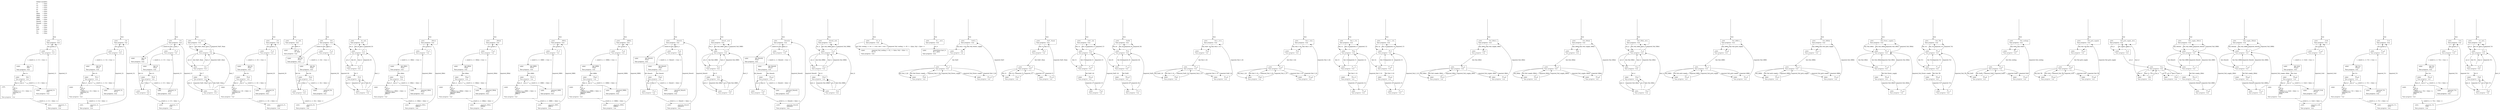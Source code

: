 digraph G {
	rankdir = TB;
	bgcolor = transparent;
	node [style = filled, fillcolor = white];
__global_vars__ [shape=plaintext, fillcolor="transparent", label=<<table border="0"><tr><td align="left" valign="top" colspan="2">Global variables:</td></tr><tr><td align="left" valign="top">C1</td><td align="left" valign="top" balign="left">= false</td></tr><tr><td align="left" valign="top">C2</td><td align="left" valign="top" balign="left">= false</td></tr><tr><td align="left" valign="top">C3</td><td align="left" valign="top" balign="left">= false</td></tr><tr><td align="left" valign="top">D1</td><td align="left" valign="top" balign="left">= false</td></tr><tr><td align="left" valign="top">D2</td><td align="left" valign="top" balign="left">= false</td></tr><tr><td align="left" valign="top">DBA1</td><td align="left" valign="top" balign="left">= false</td></tr><tr><td align="left" valign="top">DBA2</td><td align="left" valign="top" balign="left">= false</td></tr><tr><td align="left" valign="top">DBB1</td><td align="left" valign="top" balign="left">= false</td></tr><tr><td align="left" valign="top">DBB2</td><td align="left" valign="top" balign="left">= false</td></tr><tr><td align="left" valign="top">Diesel1</td><td align="left" valign="top" balign="left">= false</td></tr><tr><td align="left" valign="top">Diesel2</td><td align="left" valign="top" balign="left">= false</td></tr><tr><td align="left" valign="top">EI_1</td><td align="left" valign="top" balign="left">= false</td></tr><tr><td align="left" valign="top">Fail</td><td align="left" valign="top" balign="left">= false</td></tr><tr><td align="left" valign="top">Grid</td><td align="left" valign="top" balign="left">= false</td></tr><tr><td align="left" valign="top">Tr1</td><td align="left" valign="top" balign="left">= false</td></tr><tr><td align="left" valign="top">Tr2</td><td align="left" valign="top" balign="left">= false</td></tr></table>>];
	0 [shape=box, label=<<table border="0"><tr><td align="left" valign="top">Label:</td><td align="left" valign="top" balign="left">C1()</td></tr><tr><td align="left" valign="top">Time progress:</td><td align="left" valign="top" balign="left">true</td></tr></table>>];
	1 [shape=box, label=<<table border="0"><tr><td align="left" valign="top">Label:</td><td align="left" valign="top" balign="left">P1()</td></tr><tr><td align="left" valign="top">Time progress:</td><td align="left" valign="top" balign="left">true</td></tr></table>>];
	0 -> 1 [label=<act_0<br align="left" />>];
	1 -> 0 [label=<dact_0<br align="left" />>];
	2 [shape=box, label=<<table border="0"><tr><td align="left" valign="top">Label:</td><td align="left" valign="top" balign="left">fail_C1;<br align="left" />P2()</td></tr><tr><td align="left" valign="top">Time progress:</td><td align="left" valign="top" balign="left">true</td></tr></table>>];
	1 -> 2 [label=<τ, rate(0.1), {= C1 = true =}<br align="left" />>];
	3 [shape=box, label=<<table border="0"><tr><td align="left" valign="top">Label:</td><td align="left" valign="top" balign="left">P2()</td></tr><tr><td align="left" valign="top">Time progress:</td><td align="left" valign="top" balign="left">true</td></tr></table>>];
	2 -> 3 [label=<fail_C1<br align="left" />>];
	4 [shape=box, label=<<table border="0"><tr><td align="left" valign="top">Label:</td><td align="left" valign="top" balign="left">alt {<br align="left" />:: act_0;<br align="left" /> P2()<br align="left" />:: rate(0.1) {= C1 = false =};<br align="left" /> repaired_C1;<br align="left" /> C1()<br align="left" />}</td></tr><tr><td align="left" valign="top">Time progress:</td><td align="left" valign="top" balign="left">true</td></tr></table>>];
	3 -> 4 [label=<dact_0<br align="left" />>];
	4 -> 3 [label=<act_0<br align="left" />>];
	5 [shape=box, label=<<table border="0"><tr><td align="left" valign="top">Label:</td><td align="left" valign="top" balign="left">repaired_C1;<br align="left" />C1()</td></tr><tr><td align="left" valign="top">Time progress:</td><td align="left" valign="top" balign="left">true</td></tr></table>>];
	4 -> 5 [label=<τ, rate(0.1), {= C1 = false =}<br align="left" />>];
	5 -> 0 [label=<repaired_C1<br align="left" />>];
	6 [shape=box, label=<<table border="0"><tr><td align="left" valign="top">Label:</td><td align="left" valign="top" balign="left">repaired_C1;<br align="left" />P1()</td></tr><tr><td align="left" valign="top">Time progress:</td><td align="left" valign="top" balign="left">true</td></tr></table>>];
	3 -> 6 [label=<τ, rate(0.1), {= C1 = false =}<br align="left" />>];
	6 -> 1 [label=<repaired_C1<br align="left" />>];
	_____initial7 [shape=none, style=invisible, label=""];
	_____initial7 -> 0 [label=<true<br align="left" />>];

	7 [shape=box, label=<<table border="0"><tr><td align="left" valign="top">Label:</td><td align="left" valign="top" balign="left">C2()</td></tr><tr><td align="left" valign="top">Time progress:</td><td align="left" valign="top" balign="left">true</td></tr></table>>];
	8 [shape=box, label=<<table border="0"><tr><td align="left" valign="top">Label:</td><td align="left" valign="top" balign="left">P1<sub>1</sub>()</td></tr><tr><td align="left" valign="top">Time progress:</td><td align="left" valign="top" balign="left">true</td></tr></table>>];
	7 -> 8 [label=<act_0<br align="left" />>];
	8 -> 7 [label=<dact_0<br align="left" />>];
	9 [shape=box, label=<<table border="0"><tr><td align="left" valign="top">Label:</td><td align="left" valign="top" balign="left">fail_C2;<br align="left" />P2<sub>1</sub>()</td></tr><tr><td align="left" valign="top">Time progress:</td><td align="left" valign="top" balign="left">true</td></tr></table>>];
	8 -> 9 [label=<τ, rate(0.1), {= C2 = true =}<br align="left" />>];
	10 [shape=box, label=<<table border="0"><tr><td align="left" valign="top">Label:</td><td align="left" valign="top" balign="left">P2<sub>1</sub>()</td></tr><tr><td align="left" valign="top">Time progress:</td><td align="left" valign="top" balign="left">true</td></tr></table>>];
	9 -> 10 [label=<fail_C2<br align="left" />>];
	11 [shape=box, label=<<table border="0"><tr><td align="left" valign="top">Label:</td><td align="left" valign="top" balign="left">alt {<br align="left" />:: act_0;<br align="left" /> P2<sub>1</sub>()<br align="left" />:: rate(0.1) {= C2 = false =};<br align="left" /> repaired_C2;<br align="left" /> C2()<br align="left" />}</td></tr><tr><td align="left" valign="top">Time progress:</td><td align="left" valign="top" balign="left">true</td></tr></table>>];
	10 -> 11 [label=<dact_0<br align="left" />>];
	11 -> 10 [label=<act_0<br align="left" />>];
	12 [shape=box, label=<<table border="0"><tr><td align="left" valign="top">Label:</td><td align="left" valign="top" balign="left">repaired_C2;<br align="left" />C2()</td></tr><tr><td align="left" valign="top">Time progress:</td><td align="left" valign="top" balign="left">true</td></tr></table>>];
	11 -> 12 [label=<τ, rate(0.1), {= C2 = false =}<br align="left" />>];
	12 -> 7 [label=<repaired_C2<br align="left" />>];
	13 [shape=box, label=<<table border="0"><tr><td align="left" valign="top">Label:</td><td align="left" valign="top" balign="left">repaired_C2;<br align="left" />P1<sub>1</sub>()</td></tr><tr><td align="left" valign="top">Time progress:</td><td align="left" valign="top" balign="left">true</td></tr></table>>];
	10 -> 13 [label=<τ, rate(0.1), {= C2 = false =}<br align="left" />>];
	13 -> 8 [label=<repaired_C2<br align="left" />>];
	_____initial14 [shape=none, style=invisible, label=""];
	_____initial14 -> 7 [label=<true<br align="left" />>];

	14 [shape=box, label=<<table border="0"><tr><td align="left" valign="top">Label:</td><td align="left" valign="top" balign="left">C3()</td></tr><tr><td align="left" valign="top">Time progress:</td><td align="left" valign="top" balign="left">true</td></tr></table>>];
	15 [shape=box, label=<<table border="0"><tr><td align="left" valign="top">Label:</td><td align="left" valign="top" balign="left">P1<sub>2</sub>()</td></tr><tr><td align="left" valign="top">Time progress:</td><td align="left" valign="top" balign="left">true</td></tr></table>>];
	14 -> 15 [label=<act_7<br align="left" />>];
	15 -> 14 [label=<dact_7<br align="left" />>];
	16 [shape=box, label=<<table border="0"><tr><td align="left" valign="top">Label:</td><td align="left" valign="top" balign="left">fail_C3;<br align="left" />P2<sub>2</sub>()</td></tr><tr><td align="left" valign="top">Time progress:</td><td align="left" valign="top" balign="left">true</td></tr></table>>];
	15 -> 16 [label=<τ, rate(0.1), {= C3 = true =}<br align="left" />>];
	17 [shape=box, label=<<table border="0"><tr><td align="left" valign="top">Label:</td><td align="left" valign="top" balign="left">P2<sub>2</sub>()</td></tr><tr><td align="left" valign="top">Time progress:</td><td align="left" valign="top" balign="left">true</td></tr></table>>];
	16 -> 17 [label=<fail_C3<br align="left" />>];
	18 [shape=box, label=<<table border="0"><tr><td align="left" valign="top">Label:</td><td align="left" valign="top" balign="left">P3()</td></tr><tr><td align="left" valign="top">Time progress:</td><td align="left" valign="top" balign="left">true</td></tr></table>>];
	17 -> 18 [label=<dact_7<br align="left" />>];
	19 [shape=box, label=<<table border="0"><tr><td align="left" valign="top">Label:</td><td align="left" valign="top" balign="left">repaired_C3;<br align="left" />C3()</td></tr><tr><td align="left" valign="top">Time progress:</td><td align="left" valign="top" balign="left">true</td></tr></table>>];
	18 -> 19 [label=<τ, rate(0.1), {= C3 = false =}<br align="left" />>];
	19 -> 14 [label=<repaired_C3<br align="left" />>];
	18 -> 17 [label=<act_7<br align="left" />>];
	20 [shape=box, label=<<table border="0"><tr><td align="left" valign="top">Label:</td><td align="left" valign="top" balign="left">repaired_C3;<br align="left" />P1<sub>2</sub>()</td></tr><tr><td align="left" valign="top">Time progress:</td><td align="left" valign="top" balign="left">true</td></tr></table>>];
	17 -> 20 [label=<τ, rate(0.1), {= C3 = false =}<br align="left" />>];
	20 -> 15 [label=<repaired_C3<br align="left" />>];
	21 [shape=box, label=<<table border="0"><tr><td align="left" valign="top">Label:</td><td align="left" valign="top" balign="left">fail_C3;<br align="left" />P3()</td></tr><tr><td align="left" valign="top">Time progress:</td><td align="left" valign="top" balign="left">true</td></tr></table>>];
	14 -> 21 [label=<τ, rate(0.01)<br align="left" />>];
	21 -> 18 [label=<fail_C3<br align="left" />>];
	_____initial22 [shape=none, style=invisible, label=""];
	_____initial22 -> 14 [label=<true<br align="left" />>];

	22 [shape=box, label=<<table border="0"><tr><td align="left" valign="top">Label:</td><td align="left" valign="top" balign="left">C3_Act()</td></tr><tr><td align="left" valign="top">Time progress:</td><td align="left" valign="top" balign="left">true</td></tr></table>>];
	23 [shape=box, label=<<table border="0"><tr><td align="left" valign="top">Label:</td><td align="left" valign="top" balign="left">S1()</td></tr><tr><td align="left" valign="top">Time progress:</td><td align="left" valign="top" balign="left">true</td></tr></table>>];
	22 -> 23 [label=<act_0<br align="left" />>];
	23 -> 22 [label=<dact_0<br align="left" />>];
	23 -> 22 [label=<repaired_FailC_Main<br align="left" />>];
	24 [shape=box, label=<<table border="0"><tr><td align="left" valign="top">Label:</td><td align="left" valign="top" balign="left">S2()</td></tr><tr><td align="left" valign="top">Time progress:</td><td align="left" valign="top" balign="left">true</td></tr></table>>];
	23 -> 24 [label=<act_0<br align="left" />>];
	25 [shape=box, label=<<table border="0"><tr><td align="left" valign="top">Label:</td><td align="left" valign="top" balign="left">S3()</td></tr><tr><td align="left" valign="top">Time progress:</td><td align="left" valign="top" balign="left">true</td></tr></table>>];
	24 -> 25 [label=<act_7<br align="left" />>];
	26 [shape=box, label=<<table border="0"><tr><td align="left" valign="top">Label:</td><td align="left" valign="top" balign="left">S4()</td></tr><tr><td align="left" valign="top">Time progress:</td><td align="left" valign="top" balign="left">true</td></tr></table>>];
	25 -> 26 [label=<dact_0<br align="left" />>];
	26 -> 23 [label=<dact_7<br align="left" />>];
	26 -> 25 [label=<act_0<br align="left" />>];
	26 -> 25 [label=<fail_FailC_Main<br align="left" />>];
	25 -> 26 [label=<repaired_FailC_Main<br align="left" />>];
	24 -> 23 [label=<dact_0<br align="left" />>];
	24 -> 23 [label=<repaired_FailC_Main<br align="left" />>];
	23 -> 24 [label=<fail_FailC_Main<br align="left" />>];
	22 -> 23 [label=<fail_FailC_Main<br align="left" />>];
	_____initial27 [shape=none, style=invisible, label=""];
	_____initial27 -> 22 [label=<true<br align="left" />>];

	27 [shape=box, label=<<table border="0"><tr><td align="left" valign="top">Label:</td><td align="left" valign="top" balign="left">D1()</td></tr><tr><td align="left" valign="top">Time progress:</td><td align="left" valign="top" balign="left">true</td></tr></table>>];
	28 [shape=box, label=<<table border="0"><tr><td align="left" valign="top">Label:</td><td align="left" valign="top" balign="left">P1<sub>3</sub>()</td></tr><tr><td align="left" valign="top">Time progress:</td><td align="left" valign="top" balign="left">true</td></tr></table>>];
	27 -> 28 [label=<act_0<br align="left" />>];
	28 -> 27 [label=<dact_0<br align="left" />>];
	29 [shape=box, label=<<table border="0"><tr><td align="left" valign="top">Label:</td><td align="left" valign="top" balign="left">fail_D1;<br align="left" />P2<sub>3</sub>()</td></tr><tr><td align="left" valign="top">Time progress:</td><td align="left" valign="top" balign="left">true</td></tr></table>>];
	28 -> 29 [label=<τ, rate(0.1), {= D1 = true =}<br align="left" />>];
	30 [shape=box, label=<<table border="0"><tr><td align="left" valign="top">Label:</td><td align="left" valign="top" balign="left">P2<sub>3</sub>()</td></tr><tr><td align="left" valign="top">Time progress:</td><td align="left" valign="top" balign="left">true</td></tr></table>>];
	29 -> 30 [label=<fail_D1<br align="left" />>];
	31 [shape=box, label=<<table border="0"><tr><td align="left" valign="top">Label:</td><td align="left" valign="top" balign="left">alt {<br align="left" />:: act_0;<br align="left" /> P2<sub>3</sub>()<br align="left" />:: rate(0.1) {= D1 = false =};<br align="left" /> repaired_D1;<br align="left" /> D1()<br align="left" />}</td></tr><tr><td align="left" valign="top">Time progress:</td><td align="left" valign="top" balign="left">true</td></tr></table>>];
	30 -> 31 [label=<dact_0<br align="left" />>];
	31 -> 30 [label=<act_0<br align="left" />>];
	32 [shape=box, label=<<table border="0"><tr><td align="left" valign="top">Label:</td><td align="left" valign="top" balign="left">repaired_D1;<br align="left" />D1()</td></tr><tr><td align="left" valign="top">Time progress:</td><td align="left" valign="top" balign="left">true</td></tr></table>>];
	31 -> 32 [label=<τ, rate(0.1), {= D1 = false =}<br align="left" />>];
	32 -> 27 [label=<repaired_D1<br align="left" />>];
	33 [shape=box, label=<<table border="0"><tr><td align="left" valign="top">Label:</td><td align="left" valign="top" balign="left">repaired_D1;<br align="left" />P1<sub>3</sub>()</td></tr><tr><td align="left" valign="top">Time progress:</td><td align="left" valign="top" balign="left">true</td></tr></table>>];
	30 -> 33 [label=<τ, rate(0.1), {= D1 = false =}<br align="left" />>];
	33 -> 28 [label=<repaired_D1<br align="left" />>];
	_____initial34 [shape=none, style=invisible, label=""];
	_____initial34 -> 27 [label=<true<br align="left" />>];

	34 [shape=box, label=<<table border="0"><tr><td align="left" valign="top">Label:</td><td align="left" valign="top" balign="left">D1_Act()</td></tr><tr><td align="left" valign="top">Time progress:</td><td align="left" valign="top" balign="left">true</td></tr></table>>];
	35 [shape=box, label=<<table border="0"><tr><td align="left" valign="top">Label:</td><td align="left" valign="top" balign="left">dact_0;<br align="left" />D1_Act()</td></tr><tr><td align="left" valign="top">Time progress:</td><td align="left" valign="top" balign="left">true</td></tr></table>>];
	34 -> 35 [label=<act_0<br align="left" />>];
	35 -> 34 [label=<dact_0<br align="left" />>];
	_____initial36 [shape=none, style=invisible, label=""];
	_____initial36 -> 34 [label=<true<br align="left" />>];

	36 [shape=box, label=<<table border="0"><tr><td align="left" valign="top">Label:</td><td align="left" valign="top" balign="left">D2()</td></tr><tr><td align="left" valign="top">Time progress:</td><td align="left" valign="top" balign="left">true</td></tr></table>>];
	37 [shape=box, label=<<table border="0"><tr><td align="left" valign="top">Label:</td><td align="left" valign="top" balign="left">P1<sub>4</sub>()</td></tr><tr><td align="left" valign="top">Time progress:</td><td align="left" valign="top" balign="left">true</td></tr></table>>];
	36 -> 37 [label=<act_3<br align="left" />>];
	37 -> 36 [label=<dact_3<br align="left" />>];
	38 [shape=box, label=<<table border="0"><tr><td align="left" valign="top">Label:</td><td align="left" valign="top" balign="left">fail_D2;<br align="left" />P2<sub>4</sub>()</td></tr><tr><td align="left" valign="top">Time progress:</td><td align="left" valign="top" balign="left">true</td></tr></table>>];
	37 -> 38 [label=<τ, rate(0.1), {= D2 = true =}<br align="left" />>];
	39 [shape=box, label=<<table border="0"><tr><td align="left" valign="top">Label:</td><td align="left" valign="top" balign="left">P2<sub>4</sub>()</td></tr><tr><td align="left" valign="top">Time progress:</td><td align="left" valign="top" balign="left">true</td></tr></table>>];
	38 -> 39 [label=<fail_D2<br align="left" />>];
	40 [shape=box, label=<<table border="0"><tr><td align="left" valign="top">Label:</td><td align="left" valign="top" balign="left">P3<sub>1</sub>()</td></tr><tr><td align="left" valign="top">Time progress:</td><td align="left" valign="top" balign="left">true</td></tr></table>>];
	39 -> 40 [label=<dact_3<br align="left" />>];
	41 [shape=box, label=<<table border="0"><tr><td align="left" valign="top">Label:</td><td align="left" valign="top" balign="left">repaired_D2;<br align="left" />D2()</td></tr><tr><td align="left" valign="top">Time progress:</td><td align="left" valign="top" balign="left">true</td></tr></table>>];
	40 -> 41 [label=<τ, rate(0.1), {= D2 = false =}<br align="left" />>];
	41 -> 36 [label=<repaired_D2<br align="left" />>];
	40 -> 39 [label=<act_3<br align="left" />>];
	42 [shape=box, label=<<table border="0"><tr><td align="left" valign="top">Label:</td><td align="left" valign="top" balign="left">repaired_D2;<br align="left" />P1<sub>4</sub>()</td></tr><tr><td align="left" valign="top">Time progress:</td><td align="left" valign="top" balign="left">true</td></tr></table>>];
	39 -> 42 [label=<τ, rate(0.1), {= D2 = false =}<br align="left" />>];
	42 -> 37 [label=<repaired_D2<br align="left" />>];
	43 [shape=box, label=<<table border="0"><tr><td align="left" valign="top">Label:</td><td align="left" valign="top" balign="left">fail_D2;<br align="left" />P3<sub>1</sub>()</td></tr><tr><td align="left" valign="top">Time progress:</td><td align="left" valign="top" balign="left">true</td></tr></table>>];
	36 -> 43 [label=<τ, rate(0.01)<br align="left" />>];
	43 -> 40 [label=<fail_D2<br align="left" />>];
	_____initial44 [shape=none, style=invisible, label=""];
	_____initial44 -> 36 [label=<true<br align="left" />>];

	44 [shape=box, label=<<table border="0"><tr><td align="left" valign="top">Label:</td><td align="left" valign="top" balign="left">D2_Act()</td></tr><tr><td align="left" valign="top">Time progress:</td><td align="left" valign="top" balign="left">true</td></tr></table>>];
	45 [shape=box, label=<<table border="0"><tr><td align="left" valign="top">Label:</td><td align="left" valign="top" balign="left">S1<sub>1</sub>()</td></tr><tr><td align="left" valign="top">Time progress:</td><td align="left" valign="top" balign="left">true</td></tr></table>>];
	44 -> 45 [label=<act_0<br align="left" />>];
	45 -> 44 [label=<dact_0<br align="left" />>];
	45 -> 44 [label=<repaired_D1<br align="left" />>];
	46 [shape=box, label=<<table border="0"><tr><td align="left" valign="top">Label:</td><td align="left" valign="top" balign="left">S2<sub>1</sub>()</td></tr><tr><td align="left" valign="top">Time progress:</td><td align="left" valign="top" balign="left">true</td></tr></table>>];
	45 -> 46 [label=<act_0<br align="left" />>];
	47 [shape=box, label=<<table border="0"><tr><td align="left" valign="top">Label:</td><td align="left" valign="top" balign="left">S3<sub>1</sub>()</td></tr><tr><td align="left" valign="top">Time progress:</td><td align="left" valign="top" balign="left">true</td></tr></table>>];
	46 -> 47 [label=<act_3<br align="left" />>];
	48 [shape=box, label=<<table border="0"><tr><td align="left" valign="top">Label:</td><td align="left" valign="top" balign="left">S4<sub>1</sub>()</td></tr><tr><td align="left" valign="top">Time progress:</td><td align="left" valign="top" balign="left">true</td></tr></table>>];
	47 -> 48 [label=<dact_0<br align="left" />>];
	48 -> 45 [label=<dact_3<br align="left" />>];
	48 -> 47 [label=<act_0<br align="left" />>];
	48 -> 47 [label=<fail_D1<br align="left" />>];
	47 -> 48 [label=<repaired_D1<br align="left" />>];
	46 -> 45 [label=<dact_0<br align="left" />>];
	46 -> 45 [label=<repaired_D1<br align="left" />>];
	45 -> 46 [label=<fail_D1<br align="left" />>];
	44 -> 45 [label=<fail_D1<br align="left" />>];
	_____initial49 [shape=none, style=invisible, label=""];
	_____initial49 -> 44 [label=<true<br align="left" />>];

	49 [shape=box, label=<<table border="0"><tr><td align="left" valign="top">Label:</td><td align="left" valign="top" balign="left">DBA1()</td></tr><tr><td align="left" valign="top">Time progress:</td><td align="left" valign="top" balign="left">true</td></tr></table>>];
	50 [shape=box, label=<<table border="0"><tr><td align="left" valign="top">Label:</td><td align="left" valign="top" balign="left">P1<sub>5</sub>()</td></tr><tr><td align="left" valign="top">Time progress:</td><td align="left" valign="top" balign="left">true</td></tr></table>>];
	49 -> 50 [label=<act_0<br align="left" />>];
	50 -> 49 [label=<dact_0<br align="left" />>];
	51 [shape=box, label=<<table border="0"><tr><td align="left" valign="top">Label:</td><td align="left" valign="top" balign="left">fail_DBA1;<br align="left" />P2<sub>5</sub>()</td></tr><tr><td align="left" valign="top">Time progress:</td><td align="left" valign="top" balign="left">true</td></tr></table>>];
	50 -> 51 [label=<τ, rate(0.1), {= DBA1 = true =}<br align="left" />>];
	52 [shape=box, label=<<table border="0"><tr><td align="left" valign="top">Label:</td><td align="left" valign="top" balign="left">P2<sub>5</sub>()</td></tr><tr><td align="left" valign="top">Time progress:</td><td align="left" valign="top" balign="left">true</td></tr></table>>];
	51 -> 52 [label=<fail_DBA1<br align="left" />>];
	53 [shape=box, label=<<table border="0"><tr><td align="left" valign="top">Label:</td><td align="left" valign="top" balign="left">alt {<br align="left" />:: act_0;<br align="left" /> P2<sub>5</sub>()<br align="left" />:: rate(0.1) {= DBA1 = false =};<br align="left" /> repaired_DBA1;<br align="left" /> DBA1()<br align="left" />}</td></tr><tr><td align="left" valign="top">Time progress:</td><td align="left" valign="top" balign="left">true</td></tr></table>>];
	52 -> 53 [label=<dact_0<br align="left" />>];
	53 -> 52 [label=<act_0<br align="left" />>];
	54 [shape=box, label=<<table border="0"><tr><td align="left" valign="top">Label:</td><td align="left" valign="top" balign="left">repaired_DBA1;<br align="left" />DBA1()</td></tr><tr><td align="left" valign="top">Time progress:</td><td align="left" valign="top" balign="left">true</td></tr></table>>];
	53 -> 54 [label=<τ, rate(0.1), {= DBA1 = false =}<br align="left" />>];
	54 -> 49 [label=<repaired_DBA1<br align="left" />>];
	55 [shape=box, label=<<table border="0"><tr><td align="left" valign="top">Label:</td><td align="left" valign="top" balign="left">repaired_DBA1;<br align="left" />P1<sub>5</sub>()</td></tr><tr><td align="left" valign="top">Time progress:</td><td align="left" valign="top" balign="left">true</td></tr></table>>];
	52 -> 55 [label=<τ, rate(0.1), {= DBA1 = false =}<br align="left" />>];
	55 -> 50 [label=<repaired_DBA1<br align="left" />>];
	_____initial56 [shape=none, style=invisible, label=""];
	_____initial56 -> 49 [label=<true<br align="left" />>];

	56 [shape=box, label=<<table border="0"><tr><td align="left" valign="top">Label:</td><td align="left" valign="top" balign="left">DBA2()</td></tr><tr><td align="left" valign="top">Time progress:</td><td align="left" valign="top" balign="left">true</td></tr></table>>];
	57 [shape=box, label=<<table border="0"><tr><td align="left" valign="top">Label:</td><td align="left" valign="top" balign="left">P1<sub>6</sub>()</td></tr><tr><td align="left" valign="top">Time progress:</td><td align="left" valign="top" balign="left">true</td></tr></table>>];
	56 -> 57 [label=<act_4<br align="left" />>];
	57 -> 56 [label=<dact_4<br align="left" />>];
	58 [shape=box, label=<<table border="0"><tr><td align="left" valign="top">Label:</td><td align="left" valign="top" balign="left">fail_DBA2;<br align="left" />P2<sub>6</sub>()</td></tr><tr><td align="left" valign="top">Time progress:</td><td align="left" valign="top" balign="left">true</td></tr></table>>];
	57 -> 58 [label=<τ, rate(0.1), {= DBA2 = true =}<br align="left" />>];
	59 [shape=box, label=<<table border="0"><tr><td align="left" valign="top">Label:</td><td align="left" valign="top" balign="left">P2<sub>6</sub>()</td></tr><tr><td align="left" valign="top">Time progress:</td><td align="left" valign="top" balign="left">true</td></tr></table>>];
	58 -> 59 [label=<fail_DBA2<br align="left" />>];
	60 [shape=box, label=<<table border="0"><tr><td align="left" valign="top">Label:</td><td align="left" valign="top" balign="left">alt {<br align="left" />:: act_4;<br align="left" /> P2<sub>6</sub>()<br align="left" />:: rate(0.1) {= DBA2 = false =};<br align="left" /> repaired_DBA2;<br align="left" /> DBA2()<br align="left" />}</td></tr><tr><td align="left" valign="top">Time progress:</td><td align="left" valign="top" balign="left">true</td></tr></table>>];
	59 -> 60 [label=<dact_4<br align="left" />>];
	60 -> 59 [label=<act_4<br align="left" />>];
	61 [shape=box, label=<<table border="0"><tr><td align="left" valign="top">Label:</td><td align="left" valign="top" balign="left">repaired_DBA2;<br align="left" />DBA2()</td></tr><tr><td align="left" valign="top">Time progress:</td><td align="left" valign="top" balign="left">true</td></tr></table>>];
	60 -> 61 [label=<τ, rate(0.1), {= DBA2 = false =}<br align="left" />>];
	61 -> 56 [label=<repaired_DBA2<br align="left" />>];
	62 [shape=box, label=<<table border="0"><tr><td align="left" valign="top">Label:</td><td align="left" valign="top" balign="left">repaired_DBA2;<br align="left" />P1<sub>6</sub>()</td></tr><tr><td align="left" valign="top">Time progress:</td><td align="left" valign="top" balign="left">true</td></tr></table>>];
	59 -> 62 [label=<τ, rate(0.1), {= DBA2 = false =}<br align="left" />>];
	62 -> 57 [label=<repaired_DBA2<br align="left" />>];
	_____initial63 [shape=none, style=invisible, label=""];
	_____initial63 -> 56 [label=<true<br align="left" />>];

	63 [shape=box, label=<<table border="0"><tr><td align="left" valign="top">Label:</td><td align="left" valign="top" balign="left">DBB1()</td></tr><tr><td align="left" valign="top">Time progress:</td><td align="left" valign="top" balign="left">true</td></tr></table>>];
	64 [shape=box, label=<<table border="0"><tr><td align="left" valign="top">Label:</td><td align="left" valign="top" balign="left">P1<sub>7</sub>()</td></tr><tr><td align="left" valign="top">Time progress:</td><td align="left" valign="top" balign="left">true</td></tr></table>>];
	63 -> 64 [label=<act_0<br align="left" />>];
	64 -> 63 [label=<dact_0<br align="left" />>];
	65 [shape=box, label=<<table border="0"><tr><td align="left" valign="top">Label:</td><td align="left" valign="top" balign="left">fail_DBB1;<br align="left" />P2<sub>7</sub>()</td></tr><tr><td align="left" valign="top">Time progress:</td><td align="left" valign="top" balign="left">true</td></tr></table>>];
	64 -> 65 [label=<τ, rate(0.1), {= DBB1 = true =}<br align="left" />>];
	66 [shape=box, label=<<table border="0"><tr><td align="left" valign="top">Label:</td><td align="left" valign="top" balign="left">P2<sub>7</sub>()</td></tr><tr><td align="left" valign="top">Time progress:</td><td align="left" valign="top" balign="left">true</td></tr></table>>];
	65 -> 66 [label=<fail_DBB1<br align="left" />>];
	67 [shape=box, label=<<table border="0"><tr><td align="left" valign="top">Label:</td><td align="left" valign="top" balign="left">alt {<br align="left" />:: act_0;<br align="left" /> P2<sub>7</sub>()<br align="left" />:: rate(0.1) {= DBB1 = false =};<br align="left" /> repaired_DBB1;<br align="left" /> DBB1()<br align="left" />}</td></tr><tr><td align="left" valign="top">Time progress:</td><td align="left" valign="top" balign="left">true</td></tr></table>>];
	66 -> 67 [label=<dact_0<br align="left" />>];
	67 -> 66 [label=<act_0<br align="left" />>];
	68 [shape=box, label=<<table border="0"><tr><td align="left" valign="top">Label:</td><td align="left" valign="top" balign="left">repaired_DBB1;<br align="left" />DBB1()</td></tr><tr><td align="left" valign="top">Time progress:</td><td align="left" valign="top" balign="left">true</td></tr></table>>];
	67 -> 68 [label=<τ, rate(0.1), {= DBB1 = false =}<br align="left" />>];
	68 -> 63 [label=<repaired_DBB1<br align="left" />>];
	69 [shape=box, label=<<table border="0"><tr><td align="left" valign="top">Label:</td><td align="left" valign="top" balign="left">repaired_DBB1;<br align="left" />P1<sub>7</sub>()</td></tr><tr><td align="left" valign="top">Time progress:</td><td align="left" valign="top" balign="left">true</td></tr></table>>];
	66 -> 69 [label=<τ, rate(0.1), {= DBB1 = false =}<br align="left" />>];
	69 -> 64 [label=<repaired_DBB1<br align="left" />>];
	_____initial70 [shape=none, style=invisible, label=""];
	_____initial70 -> 63 [label=<true<br align="left" />>];

	70 [shape=box, label=<<table border="0"><tr><td align="left" valign="top">Label:</td><td align="left" valign="top" balign="left">DBB2()</td></tr><tr><td align="left" valign="top">Time progress:</td><td align="left" valign="top" balign="left">true</td></tr></table>>];
	71 [shape=box, label=<<table border="0"><tr><td align="left" valign="top">Label:</td><td align="left" valign="top" balign="left">P1<sub>8</sub>()</td></tr><tr><td align="left" valign="top">Time progress:</td><td align="left" valign="top" balign="left">true</td></tr></table>>];
	70 -> 71 [label=<act_4<br align="left" />>];
	71 -> 70 [label=<dact_4<br align="left" />>];
	72 [shape=box, label=<<table border="0"><tr><td align="left" valign="top">Label:</td><td align="left" valign="top" balign="left">fail_DBB2;<br align="left" />P2<sub>8</sub>()</td></tr><tr><td align="left" valign="top">Time progress:</td><td align="left" valign="top" balign="left">true</td></tr></table>>];
	71 -> 72 [label=<τ, rate(0.1), {= DBB2 = true =}<br align="left" />>];
	73 [shape=box, label=<<table border="0"><tr><td align="left" valign="top">Label:</td><td align="left" valign="top" balign="left">P2<sub>8</sub>()</td></tr><tr><td align="left" valign="top">Time progress:</td><td align="left" valign="top" balign="left">true</td></tr></table>>];
	72 -> 73 [label=<fail_DBB2<br align="left" />>];
	74 [shape=box, label=<<table border="0"><tr><td align="left" valign="top">Label:</td><td align="left" valign="top" balign="left">alt {<br align="left" />:: act_4;<br align="left" /> P2<sub>8</sub>()<br align="left" />:: rate(0.1) {= DBB2 = false =};<br align="left" /> repaired_DBB2;<br align="left" /> DBB2()<br align="left" />}</td></tr><tr><td align="left" valign="top">Time progress:</td><td align="left" valign="top" balign="left">true</td></tr></table>>];
	73 -> 74 [label=<dact_4<br align="left" />>];
	74 -> 73 [label=<act_4<br align="left" />>];
	75 [shape=box, label=<<table border="0"><tr><td align="left" valign="top">Label:</td><td align="left" valign="top" balign="left">repaired_DBB2;<br align="left" />DBB2()</td></tr><tr><td align="left" valign="top">Time progress:</td><td align="left" valign="top" balign="left">true</td></tr></table>>];
	74 -> 75 [label=<τ, rate(0.1), {= DBB2 = false =}<br align="left" />>];
	75 -> 70 [label=<repaired_DBB2<br align="left" />>];
	76 [shape=box, label=<<table border="0"><tr><td align="left" valign="top">Label:</td><td align="left" valign="top" balign="left">repaired_DBB2;<br align="left" />P1<sub>8</sub>()</td></tr><tr><td align="left" valign="top">Time progress:</td><td align="left" valign="top" balign="left">true</td></tr></table>>];
	73 -> 76 [label=<τ, rate(0.1), {= DBB2 = false =}<br align="left" />>];
	76 -> 71 [label=<repaired_DBB2<br align="left" />>];
	_____initial77 [shape=none, style=invisible, label=""];
	_____initial77 -> 70 [label=<true<br align="left" />>];

	77 [shape=box, label=<<table border="0"><tr><td align="left" valign="top">Label:</td><td align="left" valign="top" balign="left">Diesel1()</td></tr><tr><td align="left" valign="top">Time progress:</td><td align="left" valign="top" balign="left">true</td></tr></table>>];
	78 [shape=box, label=<<table border="0"><tr><td align="left" valign="top">Label:</td><td align="left" valign="top" balign="left">P1<sub>9</sub>()</td></tr><tr><td align="left" valign="top">Time progress:</td><td align="left" valign="top" balign="left">true</td></tr></table>>];
	77 -> 78 [label=<act_5<br align="left" />>];
	78 -> 77 [label=<dact_5<br align="left" />>];
	79 [shape=box, label=<<table border="0"><tr><td align="left" valign="top">Label:</td><td align="left" valign="top" balign="left">fail_Diesel1;<br align="left" />P2<sub>9</sub>()</td></tr><tr><td align="left" valign="top">Time progress:</td><td align="left" valign="top" balign="left">true</td></tr></table>>];
	78 -> 79 [label=<τ, rate(0.1), {= Diesel1 = true =}<br align="left" />>];
	80 [shape=box, label=<<table border="0"><tr><td align="left" valign="top">Label:</td><td align="left" valign="top" balign="left">P2<sub>9</sub>()</td></tr><tr><td align="left" valign="top">Time progress:</td><td align="left" valign="top" balign="left">true</td></tr></table>>];
	79 -> 80 [label=<fail_Diesel1<br align="left" />>];
	81 [shape=box, label=<<table border="0"><tr><td align="left" valign="top">Label:</td><td align="left" valign="top" balign="left">P3<sub>2</sub>()</td></tr><tr><td align="left" valign="top">Time progress:</td><td align="left" valign="top" balign="left">true</td></tr></table>>];
	80 -> 81 [label=<dact_5<br align="left" />>];
	82 [shape=box, label=<<table border="0"><tr><td align="left" valign="top">Label:</td><td align="left" valign="top" balign="left">repaired_Diesel1;<br align="left" />Diesel1()</td></tr><tr><td align="left" valign="top">Time progress:</td><td align="left" valign="top" balign="left">true</td></tr></table>>];
	81 -> 82 [label=<τ, rate(0.1), {= Diesel1 = false =}<br align="left" />>];
	82 -> 77 [label=<repaired_Diesel1<br align="left" />>];
	81 -> 80 [label=<act_5<br align="left" />>];
	83 [shape=box, label=<<table border="0"><tr><td align="left" valign="top">Label:</td><td align="left" valign="top" balign="left">repaired_Diesel1;<br align="left" />P1<sub>9</sub>()</td></tr><tr><td align="left" valign="top">Time progress:</td><td align="left" valign="top" balign="left">true</td></tr></table>>];
	80 -> 83 [label=<τ, rate(0.1), {= Diesel1 = false =}<br align="left" />>];
	83 -> 78 [label=<repaired_Diesel1<br align="left" />>];
	84 [shape=box, label=<<table border="0"><tr><td align="left" valign="top">Label:</td><td align="left" valign="top" balign="left">fail_Diesel1;<br align="left" />P3<sub>2</sub>()</td></tr><tr><td align="left" valign="top">Time progress:</td><td align="left" valign="top" balign="left">true</td></tr></table>>];
	77 -> 84 [label=<τ, rate(0.01)<br align="left" />>];
	84 -> 81 [label=<fail_Diesel1<br align="left" />>];
	_____initial85 [shape=none, style=invisible, label=""];
	_____initial85 -> 77 [label=<true<br align="left" />>];

	85 [shape=box, label=<<table border="0"><tr><td align="left" valign="top">Label:</td><td align="left" valign="top" balign="left">Diesel1_Act()</td></tr><tr><td align="left" valign="top">Time progress:</td><td align="left" valign="top" balign="left">true</td></tr></table>>];
	86 [shape=box, label=<<table border="0"><tr><td align="left" valign="top">Label:</td><td align="left" valign="top" balign="left">S1<sub>2</sub>()</td></tr><tr><td align="left" valign="top">Time progress:</td><td align="left" valign="top" balign="left">true</td></tr></table>>];
	85 -> 86 [label=<act_0<br align="left" />>];
	86 -> 85 [label=<dact_0<br align="left" />>];
	86 -> 85 [label=<repaired_Fail_DBB1<br align="left" />>];
	87 [shape=box, label=<<table border="0"><tr><td align="left" valign="top">Label:</td><td align="left" valign="top" balign="left">S2<sub>2</sub>()</td></tr><tr><td align="left" valign="top">Time progress:</td><td align="left" valign="top" balign="left">true</td></tr></table>>];
	86 -> 87 [label=<act_0<br align="left" />>];
	88 [shape=box, label=<<table border="0"><tr><td align="left" valign="top">Label:</td><td align="left" valign="top" balign="left">S3<sub>2</sub>()</td></tr><tr><td align="left" valign="top">Time progress:</td><td align="left" valign="top" balign="left">true</td></tr></table>>];
	87 -> 88 [label=<act_5<br align="left" />>];
	89 [shape=box, label=<<table border="0"><tr><td align="left" valign="top">Label:</td><td align="left" valign="top" balign="left">S4<sub>2</sub>()</td></tr><tr><td align="left" valign="top">Time progress:</td><td align="left" valign="top" balign="left">true</td></tr></table>>];
	88 -> 89 [label=<dact_0<br align="left" />>];
	89 -> 86 [label=<dact_5<br align="left" />>];
	89 -> 88 [label=<act_0<br align="left" />>];
	89 -> 88 [label=<fail_Fail_DBB1<br align="left" />>];
	88 -> 89 [label=<repaired_Fail_DBB1<br align="left" />>];
	87 -> 86 [label=<dact_0<br align="left" />>];
	87 -> 86 [label=<repaired_Fail_DBB1<br align="left" />>];
	86 -> 87 [label=<fail_Fail_DBB1<br align="left" />>];
	85 -> 86 [label=<fail_Fail_DBB1<br align="left" />>];
	_____initial90 [shape=none, style=invisible, label=""];
	_____initial90 -> 85 [label=<true<br align="left" />>];

	90 [shape=box, label=<<table border="0"><tr><td align="left" valign="top">Label:</td><td align="left" valign="top" balign="left">Diesel2()</td></tr><tr><td align="left" valign="top">Time progress:</td><td align="left" valign="top" balign="left">true</td></tr></table>>];
	91 [shape=box, label=<<table border="0"><tr><td align="left" valign="top">Label:</td><td align="left" valign="top" balign="left">P1<sub>10</sub>()</td></tr><tr><td align="left" valign="top">Time progress:</td><td align="left" valign="top" balign="left">true</td></tr></table>>];
	90 -> 91 [label=<act_8<br align="left" />>];
	91 -> 90 [label=<dact_8<br align="left" />>];
	92 [shape=box, label=<<table border="0"><tr><td align="left" valign="top">Label:</td><td align="left" valign="top" balign="left">fail_Diesel2;<br align="left" />P2<sub>10</sub>()</td></tr><tr><td align="left" valign="top">Time progress:</td><td align="left" valign="top" balign="left">true</td></tr></table>>];
	91 -> 92 [label=<τ, rate(0.1), {= Diesel2 = true =}<br align="left" />>];
	93 [shape=box, label=<<table border="0"><tr><td align="left" valign="top">Label:</td><td align="left" valign="top" balign="left">P2<sub>10</sub>()</td></tr><tr><td align="left" valign="top">Time progress:</td><td align="left" valign="top" balign="left">true</td></tr></table>>];
	92 -> 93 [label=<fail_Diesel2<br align="left" />>];
	94 [shape=box, label=<<table border="0"><tr><td align="left" valign="top">Label:</td><td align="left" valign="top" balign="left">P3<sub>3</sub>()</td></tr><tr><td align="left" valign="top">Time progress:</td><td align="left" valign="top" balign="left">true</td></tr></table>>];
	93 -> 94 [label=<dact_8<br align="left" />>];
	95 [shape=box, label=<<table border="0"><tr><td align="left" valign="top">Label:</td><td align="left" valign="top" balign="left">repaired_Diesel2;<br align="left" />Diesel2()</td></tr><tr><td align="left" valign="top">Time progress:</td><td align="left" valign="top" balign="left">true</td></tr></table>>];
	94 -> 95 [label=<τ, rate(0.1), {= Diesel2 = false =}<br align="left" />>];
	95 -> 90 [label=<repaired_Diesel2<br align="left" />>];
	94 -> 93 [label=<act_8<br align="left" />>];
	96 [shape=box, label=<<table border="0"><tr><td align="left" valign="top">Label:</td><td align="left" valign="top" balign="left">repaired_Diesel2;<br align="left" />P1<sub>10</sub>()</td></tr><tr><td align="left" valign="top">Time progress:</td><td align="left" valign="top" balign="left">true</td></tr></table>>];
	93 -> 96 [label=<τ, rate(0.1), {= Diesel2 = false =}<br align="left" />>];
	96 -> 91 [label=<repaired_Diesel2<br align="left" />>];
	97 [shape=box, label=<<table border="0"><tr><td align="left" valign="top">Label:</td><td align="left" valign="top" balign="left">fail_Diesel2;<br align="left" />P3<sub>3</sub>()</td></tr><tr><td align="left" valign="top">Time progress:</td><td align="left" valign="top" balign="left">true</td></tr></table>>];
	90 -> 97 [label=<τ, rate(0.01)<br align="left" />>];
	97 -> 94 [label=<fail_Diesel2<br align="left" />>];
	_____initial98 [shape=none, style=invisible, label=""];
	_____initial98 -> 90 [label=<true<br align="left" />>];

	98 [shape=box, label=<<table border="0"><tr><td align="left" valign="top">Label:</td><td align="left" valign="top" balign="left">Diesel2_Act()</td></tr><tr><td align="left" valign="top">Time progress:</td><td align="left" valign="top" balign="left">true</td></tr></table>>];
	99 [shape=box, label=<<table border="0"><tr><td align="left" valign="top">Label:</td><td align="left" valign="top" balign="left">S1<sub>3</sub>()</td></tr><tr><td align="left" valign="top">Time progress:</td><td align="left" valign="top" balign="left">true</td></tr></table>>];
	98 -> 99 [label=<act_4<br align="left" />>];
	99 -> 98 [label=<dact_4<br align="left" />>];
	99 -> 98 [label=<repaired_Fail_DBB2<br align="left" />>];
	100 [shape=box, label=<<table border="0"><tr><td align="left" valign="top">Label:</td><td align="left" valign="top" balign="left">S2<sub>3</sub>()</td></tr><tr><td align="left" valign="top">Time progress:</td><td align="left" valign="top" balign="left">true</td></tr></table>>];
	99 -> 100 [label=<act_4<br align="left" />>];
	101 [shape=box, label=<<table border="0"><tr><td align="left" valign="top">Label:</td><td align="left" valign="top" balign="left">S3<sub>3</sub>()</td></tr><tr><td align="left" valign="top">Time progress:</td><td align="left" valign="top" balign="left">true</td></tr></table>>];
	100 -> 101 [label=<act_8<br align="left" />>];
	102 [shape=box, label=<<table border="0"><tr><td align="left" valign="top">Label:</td><td align="left" valign="top" balign="left">S4<sub>3</sub>()</td></tr><tr><td align="left" valign="top">Time progress:</td><td align="left" valign="top" balign="left">true</td></tr></table>>];
	101 -> 102 [label=<dact_4<br align="left" />>];
	102 -> 99 [label=<dact_8<br align="left" />>];
	102 -> 101 [label=<act_4<br align="left" />>];
	102 -> 101 [label=<fail_Fail_DBB2<br align="left" />>];
	101 -> 102 [label=<repaired_Fail_DBB2<br align="left" />>];
	100 -> 99 [label=<dact_4<br align="left" />>];
	100 -> 99 [label=<repaired_Fail_DBB2<br align="left" />>];
	99 -> 100 [label=<fail_Fail_DBB2<br align="left" />>];
	98 -> 99 [label=<fail_Fail_DBB2<br align="left" />>];
	_____initial103 [shape=none, style=invisible, label=""];
	_____initial103 -> 98 [label=<true<br align="left" />>];

	103 [shape=box, label=<<table border="0"><tr><td align="left" valign="top">Label:</td><td align="left" valign="top" balign="left">EI_1()</td></tr><tr><td align="left" valign="top">Time progress:</td><td align="left" valign="top" balign="left">true</td></tr></table>>];
	104 [shape=box, label=<<table border="0"><tr><td align="left" valign="top">Label:</td><td align="left" valign="top" balign="left">repaired_Fail_cooling {= EI_1 = false, Fail = false =};<br align="left" />EI_1()</td></tr><tr><td align="left" valign="top">Time progress:</td><td align="left" valign="top" balign="left">true</td></tr></table>>];
	103 -> 104 [label=<fail_Fail_cooling, {= EI_1 = true, Fail = true =}<br align="left" />>];
	104 -> 103 [label=<repaired_Fail_cooling, {= EI_1 = false, Fail = false =}<br align="left" />>];
	_____initial105 [shape=none, style=invisible, label=""];
	_____initial105 -> 103 [label=<true<br align="left" />>];

	105 [shape=box, label=<<table border="0"><tr><td align="left" valign="top">Label:</td><td align="left" valign="top" balign="left">EI_1_Act()</td></tr><tr><td align="left" valign="top">Time progress:</td><td align="left" valign="top" balign="left">true</td></tr></table>>];
	106 [shape=box, label=<<table border="0"><tr><td align="left" valign="top">Label:</td><td align="left" valign="top" balign="left">when(false) dact_0;<br align="left" />EI_1_Act()</td></tr><tr><td align="left" valign="top">Time progress:</td><td align="left" valign="top" balign="left">true</td></tr></table>>];
	105 -> 106 [label=<act_0<br align="left" />>];
	_____initial107 [shape=none, style=invisible, label=""];
	_____initial107 -> 105 [label=<true<br align="left" />>];

	107 [shape=box, label=<<table border="0"><tr><td align="left" valign="top">Label:</td><td align="left" valign="top" balign="left">FailC()</td></tr><tr><td align="left" valign="top">Time progress:</td><td align="left" valign="top" balign="left">true</td></tr></table>>];
	108 [shape=box, label=<<table border="0"><tr><td align="left" valign="top">Label:</td><td align="left" valign="top" balign="left">P0()</td></tr><tr><td align="left" valign="top">Time progress:</td><td align="left" valign="top" balign="left">true</td></tr></table>>];
	107 -> 108 [label=<fail_Fail_C_K2<br align="left" />>];
	109 [shape=box, label=<<table border="0"><tr><td align="left" valign="top">Label:</td><td align="left" valign="top" balign="left">P2<sub>11</sub>()</td></tr><tr><td align="left" valign="top">Time progress:</td><td align="left" valign="top" balign="left">true</td></tr></table>>];
	108 -> 109 [label=<fail_FailC<br align="left" />>];
	110 [shape=box, label=<<table border="0"><tr><td align="left" valign="top">Label:</td><td align="left" valign="top" balign="left">P1<sub>11</sub>()</td></tr><tr><td align="left" valign="top">Time progress:</td><td align="left" valign="top" balign="left">true</td></tr></table>>];
	109 -> 110 [label=<repaired_Fail_C_K2<br align="left" />>];
	110 -> 107 [label=<repaired_FailC<br align="left" />>];
	111 [shape=box, label=<<table border="0"><tr><td align="left" valign="top">Label:</td><td align="left" valign="top" balign="left">P3<sub>4</sub>()</td></tr><tr><td align="left" valign="top">Time progress:</td><td align="left" valign="top" balign="left">true</td></tr></table>>];
	109 -> 111 [label=<fail_Fail_C_K2<br align="left" />>];
	111 -> 109 [label=<repaired_Fail_C_K2<br align="left" />>];
	111 -> 109 [label=<repaired_Fail_Power_supply<br align="left" />>];
	109 -> 110 [label=<repaired_Fail_Power_supply<br align="left" />>];
	109 -> 111 [label=<fail_Fail_Power_supply<br align="left" />>];
	107 -> 108 [label=<fail_Fail_Power_supply<br align="left" />>];
	_____initial112 [shape=none, style=invisible, label=""];
	_____initial112 -> 107 [label=<true<br align="left" />>];

	112 [shape=box, label=<<table border="0"><tr><td align="left" valign="top">Label:</td><td align="left" valign="top" balign="left">FailC_Main()</td></tr><tr><td align="left" valign="top">Time progress:</td><td align="left" valign="top" balign="left">true</td></tr></table>>];
	113 [shape=box, label=<<table border="0"><tr><td align="left" valign="top">Label:</td><td align="left" valign="top" balign="left">P0<sub>1</sub>()</td></tr><tr><td align="left" valign="top">Time progress:</td><td align="left" valign="top" balign="left">true</td></tr></table>>];
	112 -> 113 [label=<fail_C1<br align="left" />>];
	114 [shape=box, label=<<table border="0"><tr><td align="left" valign="top">Label:</td><td align="left" valign="top" balign="left">P2<sub>12</sub>()</td></tr><tr><td align="left" valign="top">Time progress:</td><td align="left" valign="top" balign="left">true</td></tr></table>>];
	113 -> 114 [label=<fail_FailC_Main<br align="left" />>];
	115 [shape=box, label=<<table border="0"><tr><td align="left" valign="top">Label:</td><td align="left" valign="top" balign="left">P1<sub>12</sub>()</td></tr><tr><td align="left" valign="top">Time progress:</td><td align="left" valign="top" balign="left">true</td></tr></table>>];
	114 -> 115 [label=<repaired_C1<br align="left" />>];
	115 -> 112 [label=<repaired_FailC_Main<br align="left" />>];
	116 [shape=box, label=<<table border="0"><tr><td align="left" valign="top">Label:</td><td align="left" valign="top" balign="left">P3<sub>5</sub>()</td></tr><tr><td align="left" valign="top">Time progress:</td><td align="left" valign="top" balign="left">true</td></tr></table>>];
	114 -> 116 [label=<fail_C1<br align="left" />>];
	116 -> 114 [label=<repaired_C1<br align="left" />>];
	116 -> 114 [label=<repaired_C2<br align="left" />>];
	114 -> 115 [label=<repaired_C2<br align="left" />>];
	114 -> 116 [label=<fail_C2<br align="left" />>];
	112 -> 113 [label=<fail_C2<br align="left" />>];
	_____initial117 [shape=none, style=invisible, label=""];
	_____initial117 -> 112 [label=<true<br align="left" />>];

	117 [shape=box, label=<<table border="0"><tr><td align="left" valign="top">Label:</td><td align="left" valign="top" balign="left">FailC_S2()</td></tr><tr><td align="left" valign="top">Time progress:</td><td align="left" valign="top" balign="left">true</td></tr></table>>];
	118 [shape=box, label=<<table border="0"><tr><td align="left" valign="top">Label:</td><td align="left" valign="top" balign="left">P0<sub>2</sub>()</td></tr><tr><td align="left" valign="top">Time progress:</td><td align="left" valign="top" balign="left">true</td></tr></table>>];
	117 -> 118 [label=<fail_C1<br align="left" />>];
	118 -> 117 [label=<repaired_C1<br align="left" />>];
	119 [shape=box, label=<<table border="0"><tr><td align="left" valign="top">Label:</td><td align="left" valign="top" balign="left">P1<sub>13</sub>()</td></tr><tr><td align="left" valign="top">Time progress:</td><td align="left" valign="top" balign="left">true</td></tr></table>>];
	118 -> 119 [label=<fail_C1<br align="left" />>];
	119 -> 118 [label=<repaired_C1<br align="left" />>];
	119 -> 118 [label=<repaired_C3<br align="left" />>];
	120 [shape=box, label=<<table border="0"><tr><td align="left" valign="top">Label:</td><td align="left" valign="top" balign="left">P2<sub>13</sub>()</td></tr><tr><td align="left" valign="top">Time progress:</td><td align="left" valign="top" balign="left">true</td></tr></table>>];
	119 -> 120 [label=<fail_FailC_S2<br align="left" />>];
	121 [shape=box, label=<<table border="0"><tr><td align="left" valign="top">Label:</td><td align="left" valign="top" balign="left">P3<sub>6</sub>()</td></tr><tr><td align="left" valign="top">Time progress:</td><td align="left" valign="top" balign="left">true</td></tr></table>>];
	120 -> 121 [label=<repaired_C1<br align="left" />>];
	121 -> 118 [label=<repaired_FailC_S2<br align="left" />>];
	120 -> 121 [label=<repaired_C3<br align="left" />>];
	118 -> 117 [label=<repaired_C3<br align="left" />>];
	118 -> 119 [label=<fail_C3<br align="left" />>];
	117 -> 118 [label=<fail_C3<br align="left" />>];
	_____initial122 [shape=none, style=invisible, label=""];
	_____initial122 -> 117 [label=<true<br align="left" />>];

	122 [shape=box, label=<<table border="0"><tr><td align="left" valign="top">Label:</td><td align="left" valign="top" balign="left">FailD()</td></tr><tr><td align="left" valign="top">Time progress:</td><td align="left" valign="top" balign="left">true</td></tr></table>>];
	123 [shape=box, label=<<table border="0"><tr><td align="left" valign="top">Label:</td><td align="left" valign="top" balign="left">P0<sub>3</sub>()</td></tr><tr><td align="left" valign="top">Time progress:</td><td align="left" valign="top" balign="left">true</td></tr></table>>];
	122 -> 123 [label=<fail_D1<br align="left" />>];
	123 -> 122 [label=<repaired_D1<br align="left" />>];
	124 [shape=box, label=<<table border="0"><tr><td align="left" valign="top">Label:</td><td align="left" valign="top" balign="left">P1<sub>14</sub>()</td></tr><tr><td align="left" valign="top">Time progress:</td><td align="left" valign="top" balign="left">true</td></tr></table>>];
	123 -> 124 [label=<fail_D1<br align="left" />>];
	124 -> 123 [label=<repaired_D1<br align="left" />>];
	124 -> 123 [label=<repaired_D2<br align="left" />>];
	125 [shape=box, label=<<table border="0"><tr><td align="left" valign="top">Label:</td><td align="left" valign="top" balign="left">P2<sub>14</sub>()</td></tr><tr><td align="left" valign="top">Time progress:</td><td align="left" valign="top" balign="left">true</td></tr></table>>];
	124 -> 125 [label=<fail_FailD<br align="left" />>];
	126 [shape=box, label=<<table border="0"><tr><td align="left" valign="top">Label:</td><td align="left" valign="top" balign="left">P3<sub>7</sub>()</td></tr><tr><td align="left" valign="top">Time progress:</td><td align="left" valign="top" balign="left">true</td></tr></table>>];
	125 -> 126 [label=<repaired_D1<br align="left" />>];
	126 -> 123 [label=<repaired_FailD<br align="left" />>];
	125 -> 126 [label=<repaired_D2<br align="left" />>];
	123 -> 122 [label=<repaired_D2<br align="left" />>];
	123 -> 124 [label=<fail_D2<br align="left" />>];
	122 -> 123 [label=<fail_D2<br align="left" />>];
	_____initial127 [shape=none, style=invisible, label=""];
	_____initial127 -> 122 [label=<true<br align="left" />>];

	127 [shape=box, label=<<table border="0"><tr><td align="left" valign="top">Label:</td><td align="left" valign="top" balign="left">Fail_C_K1()</td></tr><tr><td align="left" valign="top">Time progress:</td><td align="left" valign="top" balign="left">true</td></tr></table>>];
	128 [shape=box, label=<<table border="0"><tr><td align="left" valign="top">Label:</td><td align="left" valign="top" balign="left">P0<sub>4</sub>()</td></tr><tr><td align="left" valign="top">Time progress:</td><td align="left" valign="top" balign="left">true</td></tr></table>>];
	127 -> 128 [label=<fail_FailC_S2<br align="left" />>];
	129 [shape=box, label=<<table border="0"><tr><td align="left" valign="top">Label:</td><td align="left" valign="top" balign="left">P2<sub>15</sub>()</td></tr><tr><td align="left" valign="top">Time progress:</td><td align="left" valign="top" balign="left">true</td></tr></table>>];
	128 -> 129 [label=<fail_Fail_C_K1<br align="left" />>];
	130 [shape=box, label=<<table border="0"><tr><td align="left" valign="top">Label:</td><td align="left" valign="top" balign="left">P1<sub>15</sub>()</td></tr><tr><td align="left" valign="top">Time progress:</td><td align="left" valign="top" balign="left">true</td></tr></table>>];
	129 -> 130 [label=<repaired_FailC_S2<br align="left" />>];
	130 -> 127 [label=<repaired_Fail_C_K1<br align="left" />>];
	131 [shape=box, label=<<table border="0"><tr><td align="left" valign="top">Label:</td><td align="left" valign="top" balign="left">P3<sub>8</sub>()</td></tr><tr><td align="left" valign="top">Time progress:</td><td align="left" valign="top" balign="left">true</td></tr></table>>];
	129 -> 131 [label=<fail_FailC_S2<br align="left" />>];
	131 -> 129 [label=<repaired_FailC_S2<br align="left" />>];
	131 -> 129 [label=<repaired_Fail_C_S1<br align="left" />>];
	129 -> 130 [label=<repaired_Fail_C_S1<br align="left" />>];
	129 -> 131 [label=<fail_Fail_C_S1<br align="left" />>];
	127 -> 128 [label=<fail_Fail_C_S1<br align="left" />>];
	_____initial132 [shape=none, style=invisible, label=""];
	_____initial132 -> 127 [label=<true<br align="left" />>];

	132 [shape=box, label=<<table border="0"><tr><td align="left" valign="top">Label:</td><td align="left" valign="top" balign="left">Fail_C_K2()</td></tr><tr><td align="left" valign="top">Time progress:</td><td align="left" valign="top" balign="left">true</td></tr></table>>];
	133 [shape=box, label=<<table border="0"><tr><td align="left" valign="top">Label:</td><td align="left" valign="top" balign="left">P0<sub>5</sub>()</td></tr><tr><td align="left" valign="top">Time progress:</td><td align="left" valign="top" balign="left">true</td></tr></table>>];
	132 -> 133 [label=<fail_Fail_C_K1<br align="left" />>];
	134 [shape=box, label=<<table border="0"><tr><td align="left" valign="top">Label:</td><td align="left" valign="top" balign="left">P2<sub>16</sub>()</td></tr><tr><td align="left" valign="top">Time progress:</td><td align="left" valign="top" balign="left">true</td></tr></table>>];
	133 -> 134 [label=<fail_Fail_C_K2<br align="left" />>];
	135 [shape=box, label=<<table border="0"><tr><td align="left" valign="top">Label:</td><td align="left" valign="top" balign="left">P1<sub>16</sub>()</td></tr><tr><td align="left" valign="top">Time progress:</td><td align="left" valign="top" balign="left">true</td></tr></table>>];
	134 -> 135 [label=<repaired_Fail_C_K1<br align="left" />>];
	135 -> 132 [label=<repaired_Fail_C_K2<br align="left" />>];
	136 [shape=box, label=<<table border="0"><tr><td align="left" valign="top">Label:</td><td align="left" valign="top" balign="left">P3<sub>9</sub>()</td></tr><tr><td align="left" valign="top">Time progress:</td><td align="left" valign="top" balign="left">true</td></tr></table>>];
	134 -> 136 [label=<fail_Fail_C_K1<br align="left" />>];
	136 -> 134 [label=<repaired_Fail_C_K1<br align="left" />>];
	136 -> 134 [label=<repaired_Fail_C_S3<br align="left" />>];
	134 -> 135 [label=<repaired_Fail_C_S3<br align="left" />>];
	134 -> 136 [label=<fail_Fail_C_S3<br align="left" />>];
	132 -> 133 [label=<fail_Fail_C_S3<br align="left" />>];
	_____initial137 [shape=none, style=invisible, label=""];
	_____initial137 -> 132 [label=<true<br align="left" />>];

	137 [shape=box, label=<<table border="0"><tr><td align="left" valign="top">Label:</td><td align="left" valign="top" balign="left">Fail_C_S1()</td></tr><tr><td align="left" valign="top">Time progress:</td><td align="left" valign="top" balign="left">true</td></tr></table>>];
	138 [shape=box, label=<<table border="0"><tr><td align="left" valign="top">Label:</td><td align="left" valign="top" balign="left">P0<sub>6</sub>()</td></tr><tr><td align="left" valign="top">Time progress:</td><td align="left" valign="top" balign="left">true</td></tr></table>>];
	137 -> 138 [label=<fail_C1<br align="left" />>];
	138 -> 137 [label=<repaired_C1<br align="left" />>];
	139 [shape=box, label=<<table border="0"><tr><td align="left" valign="top">Label:</td><td align="left" valign="top" balign="left">P1<sub>17</sub>()</td></tr><tr><td align="left" valign="top">Time progress:</td><td align="left" valign="top" balign="left">true</td></tr></table>>];
	138 -> 139 [label=<fail_C1<br align="left" />>];
	139 -> 138 [label=<repaired_C1<br align="left" />>];
	139 -> 138 [label=<repaired_C2<br align="left" />>];
	140 [shape=box, label=<<table border="0"><tr><td align="left" valign="top">Label:</td><td align="left" valign="top" balign="left">P2<sub>17</sub>()</td></tr><tr><td align="left" valign="top">Time progress:</td><td align="left" valign="top" balign="left">true</td></tr></table>>];
	139 -> 140 [label=<fail_Fail_C_S1<br align="left" />>];
	141 [shape=box, label=<<table border="0"><tr><td align="left" valign="top">Label:</td><td align="left" valign="top" balign="left">P3<sub>10</sub>()</td></tr><tr><td align="left" valign="top">Time progress:</td><td align="left" valign="top" balign="left">true</td></tr></table>>];
	140 -> 141 [label=<repaired_C1<br align="left" />>];
	141 -> 138 [label=<repaired_Fail_C_S1<br align="left" />>];
	140 -> 141 [label=<repaired_C2<br align="left" />>];
	138 -> 137 [label=<repaired_C2<br align="left" />>];
	138 -> 139 [label=<fail_C2<br align="left" />>];
	137 -> 138 [label=<fail_C2<br align="left" />>];
	_____initial142 [shape=none, style=invisible, label=""];
	_____initial142 -> 137 [label=<true<br align="left" />>];

	142 [shape=box, label=<<table border="0"><tr><td align="left" valign="top">Label:</td><td align="left" valign="top" balign="left">Fail_C_S3()</td></tr><tr><td align="left" valign="top">Time progress:</td><td align="left" valign="top" balign="left">true</td></tr></table>>];
	143 [shape=box, label=<<table border="0"><tr><td align="left" valign="top">Label:</td><td align="left" valign="top" balign="left">P0<sub>7</sub>()</td></tr><tr><td align="left" valign="top">Time progress:</td><td align="left" valign="top" balign="left">true</td></tr></table>>];
	142 -> 143 [label=<fail_C2<br align="left" />>];
	143 -> 142 [label=<repaired_C2<br align="left" />>];
	144 [shape=box, label=<<table border="0"><tr><td align="left" valign="top">Label:</td><td align="left" valign="top" balign="left">P1<sub>18</sub>()</td></tr><tr><td align="left" valign="top">Time progress:</td><td align="left" valign="top" balign="left">true</td></tr></table>>];
	143 -> 144 [label=<fail_C2<br align="left" />>];
	144 -> 143 [label=<repaired_C2<br align="left" />>];
	144 -> 143 [label=<repaired_C3<br align="left" />>];
	145 [shape=box, label=<<table border="0"><tr><td align="left" valign="top">Label:</td><td align="left" valign="top" balign="left">P2<sub>18</sub>()</td></tr><tr><td align="left" valign="top">Time progress:</td><td align="left" valign="top" balign="left">true</td></tr></table>>];
	144 -> 145 [label=<fail_Fail_C_S3<br align="left" />>];
	146 [shape=box, label=<<table border="0"><tr><td align="left" valign="top">Label:</td><td align="left" valign="top" balign="left">P3<sub>11</sub>()</td></tr><tr><td align="left" valign="top">Time progress:</td><td align="left" valign="top" balign="left">true</td></tr></table>>];
	145 -> 146 [label=<repaired_C2<br align="left" />>];
	146 -> 143 [label=<repaired_Fail_C_S3<br align="left" />>];
	145 -> 146 [label=<repaired_C3<br align="left" />>];
	143 -> 142 [label=<repaired_C3<br align="left" />>];
	143 -> 144 [label=<fail_C3<br align="left" />>];
	142 -> 143 [label=<fail_C3<br align="left" />>];
	_____initial147 [shape=none, style=invisible, label=""];
	_____initial147 -> 142 [label=<true<br align="left" />>];

	147 [shape=box, label=<<table border="0"><tr><td align="left" valign="top">Label:</td><td align="left" valign="top" balign="left">Fail_DBA1()</td></tr><tr><td align="left" valign="top">Time progress:</td><td align="left" valign="top" balign="left">true</td></tr></table>>];
	148 [shape=box, label=<<table border="0"><tr><td align="left" valign="top">Label:</td><td align="left" valign="top" balign="left">P0<sub>8</sub>()</td></tr><tr><td align="left" valign="top">Time progress:</td><td align="left" valign="top" balign="left">true</td></tr></table>>];
	147 -> 148 [label=<fail_DBA1<br align="left" />>];
	149 [shape=box, label=<<table border="0"><tr><td align="left" valign="top">Label:</td><td align="left" valign="top" balign="left">P2<sub>19</sub>()</td></tr><tr><td align="left" valign="top">Time progress:</td><td align="left" valign="top" balign="left">true</td></tr></table>>];
	148 -> 149 [label=<fail_Fail_DBA1<br align="left" />>];
	150 [shape=box, label=<<table border="0"><tr><td align="left" valign="top">Label:</td><td align="left" valign="top" balign="left">P1<sub>19</sub>()</td></tr><tr><td align="left" valign="top">Time progress:</td><td align="left" valign="top" balign="left">true</td></tr></table>>];
	149 -> 150 [label=<repaired_DBA1<br align="left" />>];
	150 -> 147 [label=<repaired_Fail_DBA1<br align="left" />>];
	151 [shape=box, label=<<table border="0"><tr><td align="left" valign="top">Label:</td><td align="left" valign="top" balign="left">P3<sub>12</sub>()</td></tr><tr><td align="left" valign="top">Time progress:</td><td align="left" valign="top" balign="left">true</td></tr></table>>];
	149 -> 151 [label=<fail_DBA1<br align="left" />>];
	151 -> 149 [label=<repaired_DBA1<br align="left" />>];
	151 -> 149 [label=<repaired_Fail_supply_DBA1<br align="left" />>];
	149 -> 150 [label=<repaired_Fail_supply_DBA1<br align="left" />>];
	149 -> 151 [label=<fail_Fail_supply_DBA1<br align="left" />>];
	147 -> 148 [label=<fail_Fail_supply_DBA1<br align="left" />>];
	_____initial152 [shape=none, style=invisible, label=""];
	_____initial152 -> 147 [label=<true<br align="left" />>];

	152 [shape=box, label=<<table border="0"><tr><td align="left" valign="top">Label:</td><td align="left" valign="top" balign="left">Fail_DBA2()</td></tr><tr><td align="left" valign="top">Time progress:</td><td align="left" valign="top" balign="left">true</td></tr></table>>];
	153 [shape=box, label=<<table border="0"><tr><td align="left" valign="top">Label:</td><td align="left" valign="top" balign="left">P0<sub>9</sub>()</td></tr><tr><td align="left" valign="top">Time progress:</td><td align="left" valign="top" balign="left">true</td></tr></table>>];
	152 -> 153 [label=<fail_DBA2<br align="left" />>];
	154 [shape=box, label=<<table border="0"><tr><td align="left" valign="top">Label:</td><td align="left" valign="top" balign="left">P2<sub>20</sub>()</td></tr><tr><td align="left" valign="top">Time progress:</td><td align="left" valign="top" balign="left">true</td></tr></table>>];
	153 -> 154 [label=<fail_Fail_DBA2<br align="left" />>];
	155 [shape=box, label=<<table border="0"><tr><td align="left" valign="top">Label:</td><td align="left" valign="top" balign="left">P1<sub>20</sub>()</td></tr><tr><td align="left" valign="top">Time progress:</td><td align="left" valign="top" balign="left">true</td></tr></table>>];
	154 -> 155 [label=<repaired_DBA2<br align="left" />>];
	155 -> 152 [label=<repaired_Fail_DBA2<br align="left" />>];
	156 [shape=box, label=<<table border="0"><tr><td align="left" valign="top">Label:</td><td align="left" valign="top" balign="left">P3<sub>13</sub>()</td></tr><tr><td align="left" valign="top">Time progress:</td><td align="left" valign="top" balign="left">true</td></tr></table>>];
	154 -> 156 [label=<fail_DBA2<br align="left" />>];
	156 -> 154 [label=<repaired_DBA2<br align="left" />>];
	156 -> 154 [label=<repaired_Fail_supply_DBA2<br align="left" />>];
	154 -> 155 [label=<repaired_Fail_supply_DBA2<br align="left" />>];
	154 -> 156 [label=<fail_Fail_supply_DBA2<br align="left" />>];
	152 -> 153 [label=<fail_Fail_supply_DBA2<br align="left" />>];
	_____initial157 [shape=none, style=invisible, label=""];
	_____initial157 -> 152 [label=<true<br align="left" />>];

	157 [shape=box, label=<<table border="0"><tr><td align="left" valign="top">Label:</td><td align="left" valign="top" balign="left">Fail_DBA2_Act()</td></tr><tr><td align="left" valign="top">Time progress:</td><td align="left" valign="top" balign="left">true</td></tr></table>>];
	158 [shape=box, label=<<table border="0"><tr><td align="left" valign="top">Label:</td><td align="left" valign="top" balign="left">S1<sub>4</sub>()</td></tr><tr><td align="left" valign="top">Time progress:</td><td align="left" valign="top" balign="left">true</td></tr></table>>];
	157 -> 158 [label=<act_0<br align="left" />>];
	158 -> 157 [label=<dact_0<br align="left" />>];
	158 -> 157 [label=<repaired_Fail_DBA1<br align="left" />>];
	159 [shape=box, label=<<table border="0"><tr><td align="left" valign="top">Label:</td><td align="left" valign="top" balign="left">S2<sub>4</sub>()</td></tr><tr><td align="left" valign="top">Time progress:</td><td align="left" valign="top" balign="left">true</td></tr></table>>];
	158 -> 159 [label=<act_0<br align="left" />>];
	160 [shape=box, label=<<table border="0"><tr><td align="left" valign="top">Label:</td><td align="left" valign="top" balign="left">S3<sub>4</sub>()</td></tr><tr><td align="left" valign="top">Time progress:</td><td align="left" valign="top" balign="left">true</td></tr></table>>];
	159 -> 160 [label=<act_4<br align="left" />>];
	161 [shape=box, label=<<table border="0"><tr><td align="left" valign="top">Label:</td><td align="left" valign="top" balign="left">S4<sub>4</sub>()</td></tr><tr><td align="left" valign="top">Time progress:</td><td align="left" valign="top" balign="left">true</td></tr></table>>];
	160 -> 161 [label=<dact_0<br align="left" />>];
	161 -> 158 [label=<dact_4<br align="left" />>];
	161 -> 160 [label=<act_0<br align="left" />>];
	161 -> 160 [label=<fail_Fail_DBA1<br align="left" />>];
	160 -> 161 [label=<repaired_Fail_DBA1<br align="left" />>];
	159 -> 158 [label=<dact_0<br align="left" />>];
	159 -> 158 [label=<repaired_Fail_DBA1<br align="left" />>];
	158 -> 159 [label=<fail_Fail_DBA1<br align="left" />>];
	157 -> 158 [label=<fail_Fail_DBA1<br align="left" />>];
	_____initial162 [shape=none, style=invisible, label=""];
	_____initial162 -> 157 [label=<true<br align="left" />>];

	162 [shape=box, label=<<table border="0"><tr><td align="left" valign="top">Label:</td><td align="left" valign="top" balign="left">Fail_DBB1()</td></tr><tr><td align="left" valign="top">Time progress:</td><td align="left" valign="top" balign="left">true</td></tr></table>>];
	163 [shape=box, label=<<table border="0"><tr><td align="left" valign="top">Label:</td><td align="left" valign="top" balign="left">P0<sub>10</sub>()</td></tr><tr><td align="left" valign="top">Time progress:</td><td align="left" valign="top" balign="left">true</td></tr></table>>];
	162 -> 163 [label=<fail_DBB1<br align="left" />>];
	164 [shape=box, label=<<table border="0"><tr><td align="left" valign="top">Label:</td><td align="left" valign="top" balign="left">P2<sub>21</sub>()</td></tr><tr><td align="left" valign="top">Time progress:</td><td align="left" valign="top" balign="left">true</td></tr></table>>];
	163 -> 164 [label=<fail_Fail_DBB1<br align="left" />>];
	165 [shape=box, label=<<table border="0"><tr><td align="left" valign="top">Label:</td><td align="left" valign="top" balign="left">P1<sub>21</sub>()</td></tr><tr><td align="left" valign="top">Time progress:</td><td align="left" valign="top" balign="left">true</td></tr></table>>];
	164 -> 165 [label=<repaired_DBB1<br align="left" />>];
	165 -> 162 [label=<repaired_Fail_DBB1<br align="left" />>];
	166 [shape=box, label=<<table border="0"><tr><td align="left" valign="top">Label:</td><td align="left" valign="top" balign="left">P3<sub>14</sub>()</td></tr><tr><td align="left" valign="top">Time progress:</td><td align="left" valign="top" balign="left">true</td></tr></table>>];
	164 -> 166 [label=<fail_DBB1<br align="left" />>];
	166 -> 164 [label=<repaired_DBB1<br align="left" />>];
	166 -> 164 [label=<repaired_Fail_grid_supply<br align="left" />>];
	164 -> 165 [label=<repaired_Fail_grid_supply<br align="left" />>];
	164 -> 166 [label=<fail_Fail_grid_supply<br align="left" />>];
	162 -> 163 [label=<fail_Fail_grid_supply<br align="left" />>];
	_____initial167 [shape=none, style=invisible, label=""];
	_____initial167 -> 162 [label=<true<br align="left" />>];

	167 [shape=box, label=<<table border="0"><tr><td align="left" valign="top">Label:</td><td align="left" valign="top" balign="left">Fail_DBB2()</td></tr><tr><td align="left" valign="top">Time progress:</td><td align="left" valign="top" balign="left">true</td></tr></table>>];
	168 [shape=box, label=<<table border="0"><tr><td align="left" valign="top">Label:</td><td align="left" valign="top" balign="left">P0<sub>11</sub>()</td></tr><tr><td align="left" valign="top">Time progress:</td><td align="left" valign="top" balign="left">true</td></tr></table>>];
	167 -> 168 [label=<fail_DBB2<br align="left" />>];
	169 [shape=box, label=<<table border="0"><tr><td align="left" valign="top">Label:</td><td align="left" valign="top" balign="left">P2<sub>22</sub>()</td></tr><tr><td align="left" valign="top">Time progress:</td><td align="left" valign="top" balign="left">true</td></tr></table>>];
	168 -> 169 [label=<fail_Fail_DBB2<br align="left" />>];
	170 [shape=box, label=<<table border="0"><tr><td align="left" valign="top">Label:</td><td align="left" valign="top" balign="left">P1<sub>22</sub>()</td></tr><tr><td align="left" valign="top">Time progress:</td><td align="left" valign="top" balign="left">true</td></tr></table>>];
	169 -> 170 [label=<repaired_DBB2<br align="left" />>];
	170 -> 167 [label=<repaired_Fail_DBB2<br align="left" />>];
	171 [shape=box, label=<<table border="0"><tr><td align="left" valign="top">Label:</td><td align="left" valign="top" balign="left">P3<sub>15</sub>()</td></tr><tr><td align="left" valign="top">Time progress:</td><td align="left" valign="top" balign="left">true</td></tr></table>>];
	169 -> 171 [label=<fail_DBB2<br align="left" />>];
	171 -> 169 [label=<repaired_DBB2<br align="left" />>];
	171 -> 169 [label=<repaired_Fail_grid_supply<br align="left" />>];
	169 -> 170 [label=<repaired_Fail_grid_supply<br align="left" />>];
	169 -> 171 [label=<fail_Fail_grid_supply<br align="left" />>];
	167 -> 168 [label=<fail_Fail_grid_supply<br align="left" />>];
	_____initial172 [shape=none, style=invisible, label=""];
	_____initial172 -> 167 [label=<true<br align="left" />>];

	172 [shape=box, label=<<table border="0"><tr><td align="left" valign="top">Label:</td><td align="left" valign="top" balign="left">Fail_Power_supply()</td></tr><tr><td align="left" valign="top">Time progress:</td><td align="left" valign="top" balign="left">true</td></tr></table>>];
	173 [shape=box, label=<<table border="0"><tr><td align="left" valign="top">Label:</td><td align="left" valign="top" balign="left">P0<sub>12</sub>()</td></tr><tr><td align="left" valign="top">Time progress:</td><td align="left" valign="top" balign="left">true</td></tr></table>>];
	172 -> 173 [label=<fail_Fail_DBA1<br align="left" />>];
	173 -> 172 [label=<repaired_Fail_DBA1<br align="left" />>];
	174 [shape=box, label=<<table border="0"><tr><td align="left" valign="top">Label:</td><td align="left" valign="top" balign="left">P1<sub>23</sub>()</td></tr><tr><td align="left" valign="top">Time progress:</td><td align="left" valign="top" balign="left">true</td></tr></table>>];
	173 -> 174 [label=<fail_Fail_DBA1<br align="left" />>];
	174 -> 173 [label=<repaired_Fail_DBA1<br align="left" />>];
	174 -> 173 [label=<repaired_Fail_DBA2<br align="left" />>];
	175 [shape=box, label=<<table border="0"><tr><td align="left" valign="top">Label:</td><td align="left" valign="top" balign="left">P2<sub>23</sub>()</td></tr><tr><td align="left" valign="top">Time progress:</td><td align="left" valign="top" balign="left">true</td></tr></table>>];
	174 -> 175 [label=<fail_Fail_Power_supply<br align="left" />>];
	176 [shape=box, label=<<table border="0"><tr><td align="left" valign="top">Label:</td><td align="left" valign="top" balign="left">P3<sub>16</sub>()</td></tr><tr><td align="left" valign="top">Time progress:</td><td align="left" valign="top" balign="left">true</td></tr></table>>];
	175 -> 176 [label=<repaired_Fail_DBA1<br align="left" />>];
	176 -> 173 [label=<repaired_Fail_Power_supply<br align="left" />>];
	175 -> 176 [label=<repaired_Fail_DBA2<br align="left" />>];
	173 -> 172 [label=<repaired_Fail_DBA2<br align="left" />>];
	173 -> 174 [label=<fail_Fail_DBA2<br align="left" />>];
	172 -> 173 [label=<fail_Fail_DBA2<br align="left" />>];
	_____initial177 [shape=none, style=invisible, label=""];
	_____initial177 -> 172 [label=<true<br align="left" />>];

	177 [shape=box, label=<<table border="0"><tr><td align="left" valign="top">Label:</td><td align="left" valign="top" balign="left">Fail_TR()</td></tr><tr><td align="left" valign="top">Time progress:</td><td align="left" valign="top" balign="left">true</td></tr></table>>];
	178 [shape=box, label=<<table border="0"><tr><td align="left" valign="top">Label:</td><td align="left" valign="top" balign="left">P0<sub>13</sub>()</td></tr><tr><td align="left" valign="top">Time progress:</td><td align="left" valign="top" balign="left">true</td></tr></table>>];
	177 -> 178 [label=<fail_Tr1<br align="left" />>];
	178 -> 177 [label=<repaired_Tr1<br align="left" />>];
	179 [shape=box, label=<<table border="0"><tr><td align="left" valign="top">Label:</td><td align="left" valign="top" balign="left">P1<sub>24</sub>()</td></tr><tr><td align="left" valign="top">Time progress:</td><td align="left" valign="top" balign="left">true</td></tr></table>>];
	178 -> 179 [label=<fail_Tr1<br align="left" />>];
	179 -> 178 [label=<repaired_Tr1<br align="left" />>];
	179 -> 178 [label=<repaired_Tr2<br align="left" />>];
	180 [shape=box, label=<<table border="0"><tr><td align="left" valign="top">Label:</td><td align="left" valign="top" balign="left">P2<sub>24</sub>()</td></tr><tr><td align="left" valign="top">Time progress:</td><td align="left" valign="top" balign="left">true</td></tr></table>>];
	179 -> 180 [label=<fail_Fail_TR<br align="left" />>];
	181 [shape=box, label=<<table border="0"><tr><td align="left" valign="top">Label:</td><td align="left" valign="top" balign="left">P3<sub>17</sub>()</td></tr><tr><td align="left" valign="top">Time progress:</td><td align="left" valign="top" balign="left">true</td></tr></table>>];
	180 -> 181 [label=<repaired_Tr1<br align="left" />>];
	181 -> 178 [label=<repaired_Fail_TR<br align="left" />>];
	180 -> 181 [label=<repaired_Tr2<br align="left" />>];
	178 -> 177 [label=<repaired_Tr2<br align="left" />>];
	178 -> 179 [label=<fail_Tr2<br align="left" />>];
	177 -> 178 [label=<fail_Tr2<br align="left" />>];
	_____initial182 [shape=none, style=invisible, label=""];
	_____initial182 -> 177 [label=<true<br align="left" />>];

	182 [shape=box, label=<<table border="0"><tr><td align="left" valign="top">Label:</td><td align="left" valign="top" balign="left">Fail_cooling()</td></tr><tr><td align="left" valign="top">Time progress:</td><td align="left" valign="top" balign="left">true</td></tr></table>>];
	183 [shape=box, label=<<table border="0"><tr><td align="left" valign="top">Label:</td><td align="left" valign="top" balign="left">P0<sub>14</sub>()</td></tr><tr><td align="left" valign="top">Time progress:</td><td align="left" valign="top" balign="left">true</td></tr></table>>];
	182 -> 183 [label=<fail_FailC<br align="left" />>];
	184 [shape=box, label=<<table border="0"><tr><td align="left" valign="top">Label:</td><td align="left" valign="top" balign="left">P2<sub>25</sub>()</td></tr><tr><td align="left" valign="top">Time progress:</td><td align="left" valign="top" balign="left">true</td></tr></table>>];
	183 -> 184 [label=<fail_Fail_cooling<br align="left" />>];
	185 [shape=box, label=<<table border="0"><tr><td align="left" valign="top">Label:</td><td align="left" valign="top" balign="left">P1<sub>25</sub>()</td></tr><tr><td align="left" valign="top">Time progress:</td><td align="left" valign="top" balign="left">true</td></tr></table>>];
	184 -> 185 [label=<repaired_FailC<br align="left" />>];
	185 -> 182 [label=<repaired_Fail_cooling<br align="left" />>];
	186 [shape=box, label=<<table border="0"><tr><td align="left" valign="top">Label:</td><td align="left" valign="top" balign="left">P3<sub>18</sub>()</td></tr><tr><td align="left" valign="top">Time progress:</td><td align="left" valign="top" balign="left">true</td></tr></table>>];
	184 -> 186 [label=<fail_FailC<br align="left" />>];
	186 -> 184 [label=<repaired_FailC<br align="left" />>];
	186 -> 184 [label=<repaired_FailD<br align="left" />>];
	184 -> 185 [label=<repaired_FailD<br align="left" />>];
	184 -> 186 [label=<fail_FailD<br align="left" />>];
	182 -> 183 [label=<fail_FailD<br align="left" />>];
	_____initial187 [shape=none, style=invisible, label=""];
	_____initial187 -> 182 [label=<true<br align="left" />>];

	187 [shape=box, label=<<table border="0"><tr><td align="left" valign="top">Label:</td><td align="left" valign="top" balign="left">Fail_grid_supply()</td></tr><tr><td align="left" valign="top">Time progress:</td><td align="left" valign="top" balign="left">true</td></tr></table>>];
	188 [shape=box, label=<<table border="0"><tr><td align="left" valign="top">Label:</td><td align="left" valign="top" balign="left">P0<sub>15</sub>()</td></tr><tr><td align="left" valign="top">Time progress:</td><td align="left" valign="top" balign="left">true</td></tr></table>>];
	187 -> 188 [label=<fail_Fail_TR<br align="left" />>];
	189 [shape=box, label=<<table border="0"><tr><td align="left" valign="top">Label:</td><td align="left" valign="top" balign="left">P2<sub>26</sub>()</td></tr><tr><td align="left" valign="top">Time progress:</td><td align="left" valign="top" balign="left">true</td></tr></table>>];
	188 -> 189 [label=<fail_Fail_grid_supply<br align="left" />>];
	190 [shape=box, label=<<table border="0"><tr><td align="left" valign="top">Label:</td><td align="left" valign="top" balign="left">P1<sub>26</sub>()</td></tr><tr><td align="left" valign="top">Time progress:</td><td align="left" valign="top" balign="left">true</td></tr></table>>];
	189 -> 190 [label=<repaired_Fail_TR<br align="left" />>];
	190 -> 187 [label=<repaired_Fail_grid_supply<br align="left" />>];
	191 [shape=box, label=<<table border="0"><tr><td align="left" valign="top">Label:</td><td align="left" valign="top" balign="left">P3<sub>19</sub>()</td></tr><tr><td align="left" valign="top">Time progress:</td><td align="left" valign="top" balign="left">true</td></tr></table>>];
	189 -> 191 [label=<fail_Fail_TR<br align="left" />>];
	191 -> 189 [label=<repaired_Fail_TR<br align="left" />>];
	191 -> 189 [label=<repaired_Grid<br align="left" />>];
	189 -> 190 [label=<repaired_Grid<br align="left" />>];
	189 -> 191 [label=<fail_Grid<br align="left" />>];
	187 -> 188 [label=<fail_Grid<br align="left" />>];
	_____initial192 [shape=none, style=invisible, label=""];
	_____initial192 -> 187 [label=<true<br align="left" />>];

	192 [shape=box, label=<<table border="0"><tr><td align="left" valign="top">Label:</td><td align="left" valign="top" balign="left">Fail_grid_supply_Act()</td></tr><tr><td align="left" valign="top">Time progress:</td><td align="left" valign="top" balign="left">true</td></tr></table>>];
	193 [shape=box, label=<<table border="0"><tr><td align="left" valign="top">Label:</td><td align="left" valign="top" balign="left">S1<sub>5</sub>()</td></tr><tr><td align="left" valign="top">Time progress:</td><td align="left" valign="top" balign="left">true</td></tr></table>>];
	192 -> 193 [label=<act_0<br align="left" />>];
	194 [shape=box, label=<<table border="0"><tr><td align="left" valign="top">Label:</td><td align="left" valign="top" balign="left">S4<sub>5</sub>()</td></tr><tr><td align="left" valign="top">Time progress:</td><td align="left" valign="top" balign="left">true</td></tr></table>>];
	193 -> 194 [label=<act_6<br align="left" />>];
	195 [shape=box, label=<<table border="0"><tr><td align="left" valign="top">Label:</td><td align="left" valign="top" balign="left">S5()</td></tr><tr><td align="left" valign="top">Time progress:</td><td align="left" valign="top" balign="left">true</td></tr></table>>];
	194 -> 195 [label=<dact_0<br align="left" />>];
	195 -> 192 [label=<dact_6<br align="left" />>];
	195 -> 194 [label=<act_0<br align="left" />>];
	195 -> 194 [label=<act_4<br align="left" />>];
	194 -> 195 [label=<dact_4<br align="left" />>];
	196 [shape=box, label=<<table border="0"><tr><td align="left" valign="top">Label:</td><td align="left" valign="top" balign="left">S3<sub>5</sub>()</td></tr><tr><td align="left" valign="top">Time progress:</td><td align="left" valign="top" balign="left">true</td></tr></table>>];
	194 -> 196 [label=<act_0<br align="left" />>];
	196 -> 194 [label=<dact_0<br align="left" />>];
	196 -> 194 [label=<dact_4<br align="left" />>];
	194 -> 196 [label=<act_4<br align="left" />>];
	193 -> 192 [label=<dact_0<br align="left" />>];
	193 -> 192 [label=<dact_4<br align="left" />>];
	192 -> 193 [label=<act_4<br align="left" />>];
	_____initial197 [shape=none, style=invisible, label=""];
	_____initial197 -> 192 [label=<true<br align="left" />>];

	197 [shape=box, label=<<table border="0"><tr><td align="left" valign="top">Label:</td><td align="left" valign="top" balign="left">Fail_supply_DBA1()</td></tr><tr><td align="left" valign="top">Time progress:</td><td align="left" valign="top" balign="left">true</td></tr></table>>];
	198 [shape=box, label=<<table border="0"><tr><td align="left" valign="top">Label:</td><td align="left" valign="top" balign="left">P0<sub>16</sub>()</td></tr><tr><td align="left" valign="top">Time progress:</td><td align="left" valign="top" balign="left">true</td></tr></table>>];
	197 -> 198 [label=<fail_Diesel1<br align="left" />>];
	198 -> 197 [label=<repaired_Diesel1<br align="left" />>];
	199 [shape=box, label=<<table border="0"><tr><td align="left" valign="top">Label:</td><td align="left" valign="top" balign="left">P1<sub>27</sub>()</td></tr><tr><td align="left" valign="top">Time progress:</td><td align="left" valign="top" balign="left">true</td></tr></table>>];
	198 -> 199 [label=<fail_Diesel1<br align="left" />>];
	199 -> 198 [label=<repaired_Diesel1<br align="left" />>];
	199 -> 198 [label=<repaired_Fail_DBB1<br align="left" />>];
	200 [shape=box, label=<<table border="0"><tr><td align="left" valign="top">Label:</td><td align="left" valign="top" balign="left">P2<sub>27</sub>()</td></tr><tr><td align="left" valign="top">Time progress:</td><td align="left" valign="top" balign="left">true</td></tr></table>>];
	199 -> 200 [label=<fail_Fail_supply_DBA1<br align="left" />>];
	201 [shape=box, label=<<table border="0"><tr><td align="left" valign="top">Label:</td><td align="left" valign="top" balign="left">P3<sub>20</sub>()</td></tr><tr><td align="left" valign="top">Time progress:</td><td align="left" valign="top" balign="left">true</td></tr></table>>];
	200 -> 201 [label=<repaired_Diesel1<br align="left" />>];
	201 -> 198 [label=<repaired_Fail_supply_DBA1<br align="left" />>];
	200 -> 201 [label=<repaired_Fail_DBB1<br align="left" />>];
	198 -> 197 [label=<repaired_Fail_DBB1<br align="left" />>];
	198 -> 199 [label=<fail_Fail_DBB1<br align="left" />>];
	197 -> 198 [label=<fail_Fail_DBB1<br align="left" />>];
	_____initial202 [shape=none, style=invisible, label=""];
	_____initial202 -> 197 [label=<true<br align="left" />>];

	202 [shape=box, label=<<table border="0"><tr><td align="left" valign="top">Label:</td><td align="left" valign="top" balign="left">Fail_supply_DBA2()</td></tr><tr><td align="left" valign="top">Time progress:</td><td align="left" valign="top" balign="left">true</td></tr></table>>];
	203 [shape=box, label=<<table border="0"><tr><td align="left" valign="top">Label:</td><td align="left" valign="top" balign="left">P0<sub>17</sub>()</td></tr><tr><td align="left" valign="top">Time progress:</td><td align="left" valign="top" balign="left">true</td></tr></table>>];
	202 -> 203 [label=<fail_Diesel2<br align="left" />>];
	203 -> 202 [label=<repaired_Diesel2<br align="left" />>];
	204 [shape=box, label=<<table border="0"><tr><td align="left" valign="top">Label:</td><td align="left" valign="top" balign="left">P1<sub>28</sub>()</td></tr><tr><td align="left" valign="top">Time progress:</td><td align="left" valign="top" balign="left">true</td></tr></table>>];
	203 -> 204 [label=<fail_Diesel2<br align="left" />>];
	204 -> 203 [label=<repaired_Diesel2<br align="left" />>];
	204 -> 203 [label=<repaired_Fail_DBB2<br align="left" />>];
	205 [shape=box, label=<<table border="0"><tr><td align="left" valign="top">Label:</td><td align="left" valign="top" balign="left">P2<sub>28</sub>()</td></tr><tr><td align="left" valign="top">Time progress:</td><td align="left" valign="top" balign="left">true</td></tr></table>>];
	204 -> 205 [label=<fail_Fail_supply_DBA2<br align="left" />>];
	206 [shape=box, label=<<table border="0"><tr><td align="left" valign="top">Label:</td><td align="left" valign="top" balign="left">P3<sub>21</sub>()</td></tr><tr><td align="left" valign="top">Time progress:</td><td align="left" valign="top" balign="left">true</td></tr></table>>];
	205 -> 206 [label=<repaired_Diesel2<br align="left" />>];
	206 -> 203 [label=<repaired_Fail_supply_DBA2<br align="left" />>];
	205 -> 206 [label=<repaired_Fail_DBB2<br align="left" />>];
	203 -> 202 [label=<repaired_Fail_DBB2<br align="left" />>];
	203 -> 204 [label=<fail_Fail_DBB2<br align="left" />>];
	202 -> 203 [label=<fail_Fail_DBB2<br align="left" />>];
	_____initial207 [shape=none, style=invisible, label=""];
	_____initial207 -> 202 [label=<true<br align="left" />>];

	207 [shape=box, label=<<table border="0"><tr><td align="left" valign="top">Label:</td><td align="left" valign="top" balign="left">Grid()</td></tr><tr><td align="left" valign="top">Time progress:</td><td align="left" valign="top" balign="left">true</td></tr></table>>];
	208 [shape=box, label=<<table border="0"><tr><td align="left" valign="top">Label:</td><td align="left" valign="top" balign="left">P1<sub>29</sub>()</td></tr><tr><td align="left" valign="top">Time progress:</td><td align="left" valign="top" balign="left">true</td></tr></table>>];
	207 -> 208 [label=<act_6<br align="left" />>];
	208 -> 207 [label=<dact_6<br align="left" />>];
	209 [shape=box, label=<<table border="0"><tr><td align="left" valign="top">Label:</td><td align="left" valign="top" balign="left">fail_Grid;<br align="left" />P2<sub>29</sub>()</td></tr><tr><td align="left" valign="top">Time progress:</td><td align="left" valign="top" balign="left">true</td></tr></table>>];
	208 -> 209 [label=<τ, rate(0.1), {= Grid = true =}<br align="left" />>];
	210 [shape=box, label=<<table border="0"><tr><td align="left" valign="top">Label:</td><td align="left" valign="top" balign="left">P2<sub>29</sub>()</td></tr><tr><td align="left" valign="top">Time progress:</td><td align="left" valign="top" balign="left">true</td></tr></table>>];
	209 -> 210 [label=<fail_Grid<br align="left" />>];
	211 [shape=box, label=<<table border="0"><tr><td align="left" valign="top">Label:</td><td align="left" valign="top" balign="left">alt {<br align="left" />:: act_6;<br align="left" /> P2<sub>29</sub>()<br align="left" />:: rate(0.1) {= Grid = false =};<br align="left" /> repaired_Grid;<br align="left" /> Grid()<br align="left" />}</td></tr><tr><td align="left" valign="top">Time progress:</td><td align="left" valign="top" balign="left">true</td></tr></table>>];
	210 -> 211 [label=<dact_6<br align="left" />>];
	211 -> 210 [label=<act_6<br align="left" />>];
	212 [shape=box, label=<<table border="0"><tr><td align="left" valign="top">Label:</td><td align="left" valign="top" balign="left">repaired_Grid;<br align="left" />Grid()</td></tr><tr><td align="left" valign="top">Time progress:</td><td align="left" valign="top" balign="left">true</td></tr></table>>];
	211 -> 212 [label=<τ, rate(0.1), {= Grid = false =}<br align="left" />>];
	212 -> 207 [label=<repaired_Grid<br align="left" />>];
	213 [shape=box, label=<<table border="0"><tr><td align="left" valign="top">Label:</td><td align="left" valign="top" balign="left">repaired_Grid;<br align="left" />P1<sub>29</sub>()</td></tr><tr><td align="left" valign="top">Time progress:</td><td align="left" valign="top" balign="left">true</td></tr></table>>];
	210 -> 213 [label=<τ, rate(0.1), {= Grid = false =}<br align="left" />>];
	213 -> 208 [label=<repaired_Grid<br align="left" />>];
	_____initial214 [shape=none, style=invisible, label=""];
	_____initial214 -> 207 [label=<true<br align="left" />>];

	214 [shape=box, label=<<table border="0"><tr><td align="left" valign="top">Label:</td><td align="left" valign="top" balign="left">Tr1()</td></tr><tr><td align="left" valign="top">Time progress:</td><td align="left" valign="top" balign="left">true</td></tr></table>>];
	215 [shape=box, label=<<table border="0"><tr><td align="left" valign="top">Label:</td><td align="left" valign="top" balign="left">P1<sub>30</sub>()</td></tr><tr><td align="left" valign="top">Time progress:</td><td align="left" valign="top" balign="left">true</td></tr></table>>];
	214 -> 215 [label=<act_6<br align="left" />>];
	215 -> 214 [label=<dact_6<br align="left" />>];
	216 [shape=box, label=<<table border="0"><tr><td align="left" valign="top">Label:</td><td align="left" valign="top" balign="left">fail_Tr1;<br align="left" />P2<sub>30</sub>()</td></tr><tr><td align="left" valign="top">Time progress:</td><td align="left" valign="top" balign="left">true</td></tr></table>>];
	215 -> 216 [label=<τ, rate(0.1), {= Tr1 = true =}<br align="left" />>];
	217 [shape=box, label=<<table border="0"><tr><td align="left" valign="top">Label:</td><td align="left" valign="top" balign="left">P2<sub>30</sub>()</td></tr><tr><td align="left" valign="top">Time progress:</td><td align="left" valign="top" balign="left">true</td></tr></table>>];
	216 -> 217 [label=<fail_Tr1<br align="left" />>];
	218 [shape=box, label=<<table border="0"><tr><td align="left" valign="top">Label:</td><td align="left" valign="top" balign="left">alt {<br align="left" />:: act_6;<br align="left" /> P2<sub>30</sub>()<br align="left" />:: rate(0.1) {= Tr1 = false =};<br align="left" /> repaired_Tr1;<br align="left" /> Tr1()<br align="left" />}</td></tr><tr><td align="left" valign="top">Time progress:</td><td align="left" valign="top" balign="left">true</td></tr></table>>];
	217 -> 218 [label=<dact_6<br align="left" />>];
	218 -> 217 [label=<act_6<br align="left" />>];
	219 [shape=box, label=<<table border="0"><tr><td align="left" valign="top">Label:</td><td align="left" valign="top" balign="left">repaired_Tr1;<br align="left" />Tr1()</td></tr><tr><td align="left" valign="top">Time progress:</td><td align="left" valign="top" balign="left">true</td></tr></table>>];
	218 -> 219 [label=<τ, rate(0.1), {= Tr1 = false =}<br align="left" />>];
	219 -> 214 [label=<repaired_Tr1<br align="left" />>];
	220 [shape=box, label=<<table border="0"><tr><td align="left" valign="top">Label:</td><td align="left" valign="top" balign="left">repaired_Tr1;<br align="left" />P1<sub>30</sub>()</td></tr><tr><td align="left" valign="top">Time progress:</td><td align="left" valign="top" balign="left">true</td></tr></table>>];
	217 -> 220 [label=<τ, rate(0.1), {= Tr1 = false =}<br align="left" />>];
	220 -> 215 [label=<repaired_Tr1<br align="left" />>];
	_____initial221 [shape=none, style=invisible, label=""];
	_____initial221 -> 214 [label=<true<br align="left" />>];

	221 [shape=box, label=<<table border="0"><tr><td align="left" valign="top">Label:</td><td align="left" valign="top" balign="left">Tr2()</td></tr><tr><td align="left" valign="top">Time progress:</td><td align="left" valign="top" balign="left">true</td></tr></table>>];
	222 [shape=box, label=<<table border="0"><tr><td align="left" valign="top">Label:</td><td align="left" valign="top" balign="left">P1<sub>31</sub>()</td></tr><tr><td align="left" valign="top">Time progress:</td><td align="left" valign="top" balign="left">true</td></tr></table>>];
	221 -> 222 [label=<act_9<br align="left" />>];
	222 -> 221 [label=<dact_9<br align="left" />>];
	223 [shape=box, label=<<table border="0"><tr><td align="left" valign="top">Label:</td><td align="left" valign="top" balign="left">fail_Tr2;<br align="left" />P2<sub>31</sub>()</td></tr><tr><td align="left" valign="top">Time progress:</td><td align="left" valign="top" balign="left">true</td></tr></table>>];
	222 -> 223 [label=<τ, rate(0.1), {= Tr2 = true =}<br align="left" />>];
	224 [shape=box, label=<<table border="0"><tr><td align="left" valign="top">Label:</td><td align="left" valign="top" balign="left">P2<sub>31</sub>()</td></tr><tr><td align="left" valign="top">Time progress:</td><td align="left" valign="top" balign="left">true</td></tr></table>>];
	223 -> 224 [label=<fail_Tr2<br align="left" />>];
	225 [shape=box, label=<<table border="0"><tr><td align="left" valign="top">Label:</td><td align="left" valign="top" balign="left">alt {<br align="left" />:: act_9;<br align="left" /> P2<sub>31</sub>()<br align="left" />:: rate(0.1) {= Tr2 = false =};<br align="left" /> repaired_Tr2;<br align="left" /> Tr2()<br align="left" />}</td></tr><tr><td align="left" valign="top">Time progress:</td><td align="left" valign="top" balign="left">true</td></tr></table>>];
	224 -> 225 [label=<dact_9<br align="left" />>];
	225 -> 224 [label=<act_9<br align="left" />>];
	226 [shape=box, label=<<table border="0"><tr><td align="left" valign="top">Label:</td><td align="left" valign="top" balign="left">repaired_Tr2;<br align="left" />Tr2()</td></tr><tr><td align="left" valign="top">Time progress:</td><td align="left" valign="top" balign="left">true</td></tr></table>>];
	225 -> 226 [label=<τ, rate(0.1), {= Tr2 = false =}<br align="left" />>];
	226 -> 221 [label=<repaired_Tr2<br align="left" />>];
	227 [shape=box, label=<<table border="0"><tr><td align="left" valign="top">Label:</td><td align="left" valign="top" balign="left">repaired_Tr2;<br align="left" />P1<sub>31</sub>()</td></tr><tr><td align="left" valign="top">Time progress:</td><td align="left" valign="top" balign="left">true</td></tr></table>>];
	224 -> 227 [label=<τ, rate(0.1), {= Tr2 = false =}<br align="left" />>];
	227 -> 222 [label=<repaired_Tr2<br align="left" />>];
	_____initial228 [shape=none, style=invisible, label=""];
	_____initial228 -> 221 [label=<true<br align="left" />>];

	228 [shape=box, label=<<table border="0"><tr><td align="left" valign="top">Label:</td><td align="left" valign="top" balign="left">Tr2_Act()</td></tr><tr><td align="left" valign="top">Time progress:</td><td align="left" valign="top" balign="left">true</td></tr></table>>];
	229 [shape=box, label=<<table border="0"><tr><td align="left" valign="top">Label:</td><td align="left" valign="top" balign="left">S1<sub>6</sub>()</td></tr><tr><td align="left" valign="top">Time progress:</td><td align="left" valign="top" balign="left">true</td></tr></table>>];
	228 -> 229 [label=<act_6<br align="left" />>];
	229 -> 228 [label=<dact_6<br align="left" />>];
	229 -> 228 [label=<repaired_Tr1<br align="left" />>];
	230 [shape=box, label=<<table border="0"><tr><td align="left" valign="top">Label:</td><td align="left" valign="top" balign="left">S2<sub>5</sub>()</td></tr><tr><td align="left" valign="top">Time progress:</td><td align="left" valign="top" balign="left">true</td></tr></table>>];
	229 -> 230 [label=<act_6<br align="left" />>];
	231 [shape=box, label=<<table border="0"><tr><td align="left" valign="top">Label:</td><td align="left" valign="top" balign="left">S3<sub>6</sub>()</td></tr><tr><td align="left" valign="top">Time progress:</td><td align="left" valign="top" balign="left">true</td></tr></table>>];
	230 -> 231 [label=<act_9<br align="left" />>];
	232 [shape=box, label=<<table border="0"><tr><td align="left" valign="top">Label:</td><td align="left" valign="top" balign="left">S4<sub>6</sub>()</td></tr><tr><td align="left" valign="top">Time progress:</td><td align="left" valign="top" balign="left">true</td></tr></table>>];
	231 -> 232 [label=<dact_6<br align="left" />>];
	232 -> 229 [label=<dact_9<br align="left" />>];
	232 -> 231 [label=<act_6<br align="left" />>];
	232 -> 231 [label=<fail_Tr1<br align="left" />>];
	231 -> 232 [label=<repaired_Tr1<br align="left" />>];
	230 -> 229 [label=<dact_6<br align="left" />>];
	230 -> 229 [label=<repaired_Tr1<br align="left" />>];
	229 -> 230 [label=<fail_Tr1<br align="left" />>];
	228 -> 229 [label=<fail_Tr1<br align="left" />>];
	_____initial233 [shape=none, style=invisible, label=""];
	_____initial233 -> 228 [label=<true<br align="left" />>];

}

